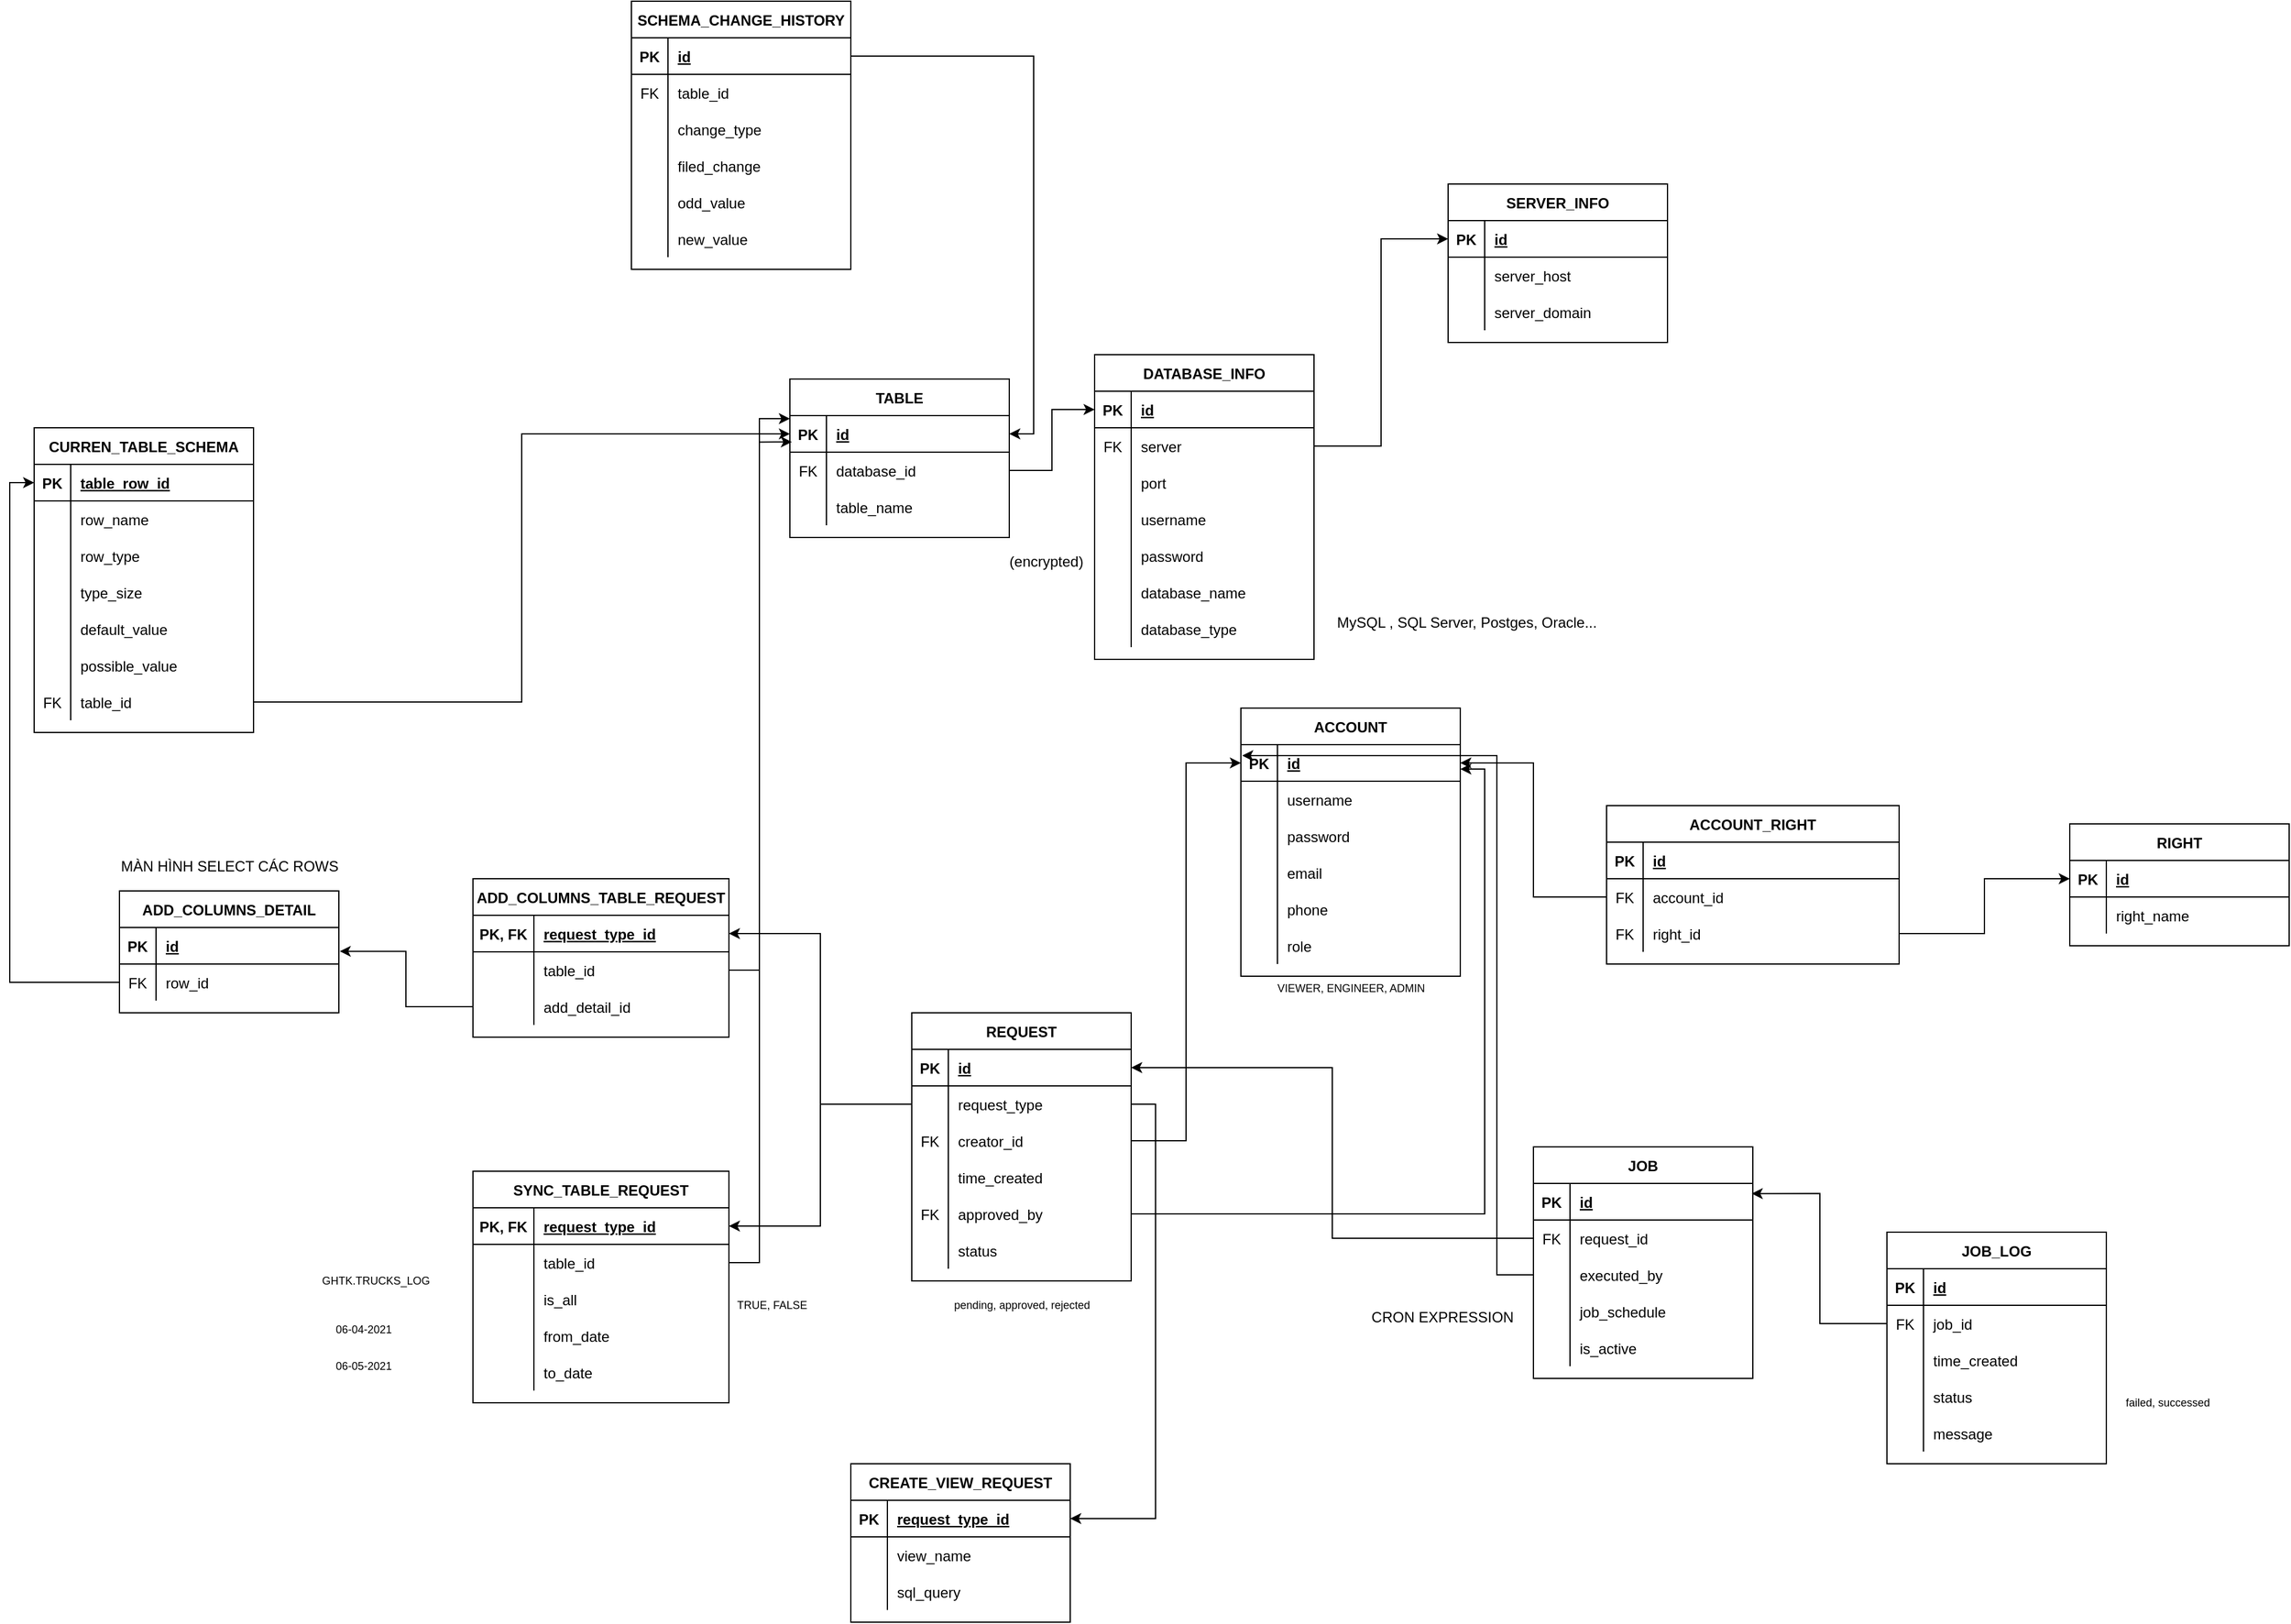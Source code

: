 <mxfile version="14.7.6" type="device"><diagram id="qkywwPe8UacfNPLR5l95" name="Page-1"><mxGraphModel dx="1996" dy="1626" grid="1" gridSize="10" guides="1" tooltips="1" connect="1" arrows="1" fold="1" page="1" pageScale="1" pageWidth="850" pageHeight="1100" math="0" shadow="0"><root><mxCell id="0"/><mxCell id="1" parent="0"/><mxCell id="s53WeVlzt8QbRMIXedWv-1" value="REQUEST" style="shape=table;startSize=30;container=1;collapsible=1;childLayout=tableLayout;fixedRows=1;rowLines=0;fontStyle=1;align=center;resizeLast=1;" parent="1" vertex="1"><mxGeometry x="400" y="140" width="180" height="220" as="geometry"/></mxCell><mxCell id="s53WeVlzt8QbRMIXedWv-2" value="" style="shape=partialRectangle;collapsible=0;dropTarget=0;pointerEvents=0;fillColor=none;top=0;left=0;bottom=1;right=0;points=[[0,0.5],[1,0.5]];portConstraint=eastwest;" parent="s53WeVlzt8QbRMIXedWv-1" vertex="1"><mxGeometry y="30" width="180" height="30" as="geometry"/></mxCell><mxCell id="s53WeVlzt8QbRMIXedWv-3" value="PK" style="shape=partialRectangle;connectable=0;fillColor=none;top=0;left=0;bottom=0;right=0;fontStyle=1;overflow=hidden;" parent="s53WeVlzt8QbRMIXedWv-2" vertex="1"><mxGeometry width="30" height="30" as="geometry"/></mxCell><mxCell id="s53WeVlzt8QbRMIXedWv-4" value="id" style="shape=partialRectangle;connectable=0;fillColor=none;top=0;left=0;bottom=0;right=0;align=left;spacingLeft=6;fontStyle=5;overflow=hidden;" parent="s53WeVlzt8QbRMIXedWv-2" vertex="1"><mxGeometry x="30" width="150" height="30" as="geometry"/></mxCell><mxCell id="s53WeVlzt8QbRMIXedWv-5" value="" style="shape=partialRectangle;collapsible=0;dropTarget=0;pointerEvents=0;fillColor=none;top=0;left=0;bottom=0;right=0;points=[[0,0.5],[1,0.5]];portConstraint=eastwest;" parent="s53WeVlzt8QbRMIXedWv-1" vertex="1"><mxGeometry y="60" width="180" height="30" as="geometry"/></mxCell><mxCell id="s53WeVlzt8QbRMIXedWv-6" value="" style="shape=partialRectangle;connectable=0;fillColor=none;top=0;left=0;bottom=0;right=0;editable=1;overflow=hidden;" parent="s53WeVlzt8QbRMIXedWv-5" vertex="1"><mxGeometry width="30" height="30" as="geometry"/></mxCell><mxCell id="s53WeVlzt8QbRMIXedWv-7" value="request_type" style="shape=partialRectangle;connectable=0;fillColor=none;top=0;left=0;bottom=0;right=0;align=left;spacingLeft=6;overflow=hidden;" parent="s53WeVlzt8QbRMIXedWv-5" vertex="1"><mxGeometry x="30" width="150" height="30" as="geometry"/></mxCell><mxCell id="s53WeVlzt8QbRMIXedWv-8" value="" style="shape=partialRectangle;collapsible=0;dropTarget=0;pointerEvents=0;fillColor=none;top=0;left=0;bottom=0;right=0;points=[[0,0.5],[1,0.5]];portConstraint=eastwest;" parent="s53WeVlzt8QbRMIXedWv-1" vertex="1"><mxGeometry y="90" width="180" height="30" as="geometry"/></mxCell><mxCell id="s53WeVlzt8QbRMIXedWv-9" value="FK" style="shape=partialRectangle;connectable=0;fillColor=none;top=0;left=0;bottom=0;right=0;editable=1;overflow=hidden;" parent="s53WeVlzt8QbRMIXedWv-8" vertex="1"><mxGeometry width="30" height="30" as="geometry"/></mxCell><mxCell id="s53WeVlzt8QbRMIXedWv-10" value="creator_id" style="shape=partialRectangle;connectable=0;fillColor=none;top=0;left=0;bottom=0;right=0;align=left;spacingLeft=6;overflow=hidden;" parent="s53WeVlzt8QbRMIXedWv-8" vertex="1"><mxGeometry x="30" width="150" height="30" as="geometry"/></mxCell><mxCell id="s53WeVlzt8QbRMIXedWv-11" value="" style="shape=partialRectangle;collapsible=0;dropTarget=0;pointerEvents=0;fillColor=none;top=0;left=0;bottom=0;right=0;points=[[0,0.5],[1,0.5]];portConstraint=eastwest;" parent="s53WeVlzt8QbRMIXedWv-1" vertex="1"><mxGeometry y="120" width="180" height="30" as="geometry"/></mxCell><mxCell id="s53WeVlzt8QbRMIXedWv-12" value="" style="shape=partialRectangle;connectable=0;fillColor=none;top=0;left=0;bottom=0;right=0;editable=1;overflow=hidden;" parent="s53WeVlzt8QbRMIXedWv-11" vertex="1"><mxGeometry width="30" height="30" as="geometry"/></mxCell><mxCell id="s53WeVlzt8QbRMIXedWv-13" value="time_created" style="shape=partialRectangle;connectable=0;fillColor=none;top=0;left=0;bottom=0;right=0;align=left;spacingLeft=6;overflow=hidden;" parent="s53WeVlzt8QbRMIXedWv-11" vertex="1"><mxGeometry x="30" width="150" height="30" as="geometry"/></mxCell><mxCell id="s53WeVlzt8QbRMIXedWv-14" value="" style="shape=partialRectangle;collapsible=0;dropTarget=0;pointerEvents=0;fillColor=none;top=0;left=0;bottom=0;right=0;points=[[0,0.5],[1,0.5]];portConstraint=eastwest;" parent="s53WeVlzt8QbRMIXedWv-1" vertex="1"><mxGeometry y="150" width="180" height="30" as="geometry"/></mxCell><mxCell id="s53WeVlzt8QbRMIXedWv-15" value="FK" style="shape=partialRectangle;connectable=0;fillColor=none;top=0;left=0;bottom=0;right=0;editable=1;overflow=hidden;" parent="s53WeVlzt8QbRMIXedWv-14" vertex="1"><mxGeometry width="30" height="30" as="geometry"/></mxCell><mxCell id="s53WeVlzt8QbRMIXedWv-16" value="approved_by" style="shape=partialRectangle;connectable=0;fillColor=none;top=0;left=0;bottom=0;right=0;align=left;spacingLeft=6;overflow=hidden;" parent="s53WeVlzt8QbRMIXedWv-14" vertex="1"><mxGeometry x="30" width="150" height="30" as="geometry"/></mxCell><mxCell id="s53WeVlzt8QbRMIXedWv-289" value="" style="shape=partialRectangle;collapsible=0;dropTarget=0;pointerEvents=0;fillColor=none;top=0;left=0;bottom=0;right=0;points=[[0,0.5],[1,0.5]];portConstraint=eastwest;" parent="s53WeVlzt8QbRMIXedWv-1" vertex="1"><mxGeometry y="180" width="180" height="30" as="geometry"/></mxCell><mxCell id="s53WeVlzt8QbRMIXedWv-290" value="" style="shape=partialRectangle;connectable=0;fillColor=none;top=0;left=0;bottom=0;right=0;editable=1;overflow=hidden;" parent="s53WeVlzt8QbRMIXedWv-289" vertex="1"><mxGeometry width="30" height="30" as="geometry"/></mxCell><mxCell id="s53WeVlzt8QbRMIXedWv-291" value="status" style="shape=partialRectangle;connectable=0;fillColor=none;top=0;left=0;bottom=0;right=0;align=left;spacingLeft=6;overflow=hidden;" parent="s53WeVlzt8QbRMIXedWv-289" vertex="1"><mxGeometry x="30" width="150" height="30" as="geometry"/></mxCell><mxCell id="s53WeVlzt8QbRMIXedWv-17" value="ADD_COLUMNS_TABLE_REQUEST" style="shape=table;startSize=30;container=1;collapsible=1;childLayout=tableLayout;fixedRows=1;rowLines=0;fontStyle=1;align=center;resizeLast=1;" parent="1" vertex="1"><mxGeometry x="40" y="30" width="210" height="130" as="geometry"/></mxCell><mxCell id="s53WeVlzt8QbRMIXedWv-18" value="" style="shape=partialRectangle;collapsible=0;dropTarget=0;pointerEvents=0;fillColor=none;top=0;left=0;bottom=1;right=0;points=[[0,0.5],[1,0.5]];portConstraint=eastwest;" parent="s53WeVlzt8QbRMIXedWv-17" vertex="1"><mxGeometry y="30" width="210" height="30" as="geometry"/></mxCell><mxCell id="s53WeVlzt8QbRMIXedWv-19" value="PK, FK" style="shape=partialRectangle;connectable=0;fillColor=none;top=0;left=0;bottom=0;right=0;fontStyle=1;overflow=hidden;" parent="s53WeVlzt8QbRMIXedWv-18" vertex="1"><mxGeometry width="50.0" height="30" as="geometry"/></mxCell><mxCell id="s53WeVlzt8QbRMIXedWv-20" value="request_type_id" style="shape=partialRectangle;connectable=0;fillColor=none;top=0;left=0;bottom=0;right=0;align=left;spacingLeft=6;fontStyle=5;overflow=hidden;" parent="s53WeVlzt8QbRMIXedWv-18" vertex="1"><mxGeometry x="50.0" width="160.0" height="30" as="geometry"/></mxCell><mxCell id="s53WeVlzt8QbRMIXedWv-21" value="" style="shape=partialRectangle;collapsible=0;dropTarget=0;pointerEvents=0;fillColor=none;top=0;left=0;bottom=0;right=0;points=[[0,0.5],[1,0.5]];portConstraint=eastwest;" parent="s53WeVlzt8QbRMIXedWv-17" vertex="1"><mxGeometry y="60" width="210" height="30" as="geometry"/></mxCell><mxCell id="s53WeVlzt8QbRMIXedWv-22" value="" style="shape=partialRectangle;connectable=0;fillColor=none;top=0;left=0;bottom=0;right=0;editable=1;overflow=hidden;" parent="s53WeVlzt8QbRMIXedWv-21" vertex="1"><mxGeometry width="50.0" height="30" as="geometry"/></mxCell><mxCell id="s53WeVlzt8QbRMIXedWv-23" value="table_id" style="shape=partialRectangle;connectable=0;fillColor=none;top=0;left=0;bottom=0;right=0;align=left;spacingLeft=6;overflow=hidden;" parent="s53WeVlzt8QbRMIXedWv-21" vertex="1"><mxGeometry x="50.0" width="160.0" height="30" as="geometry"/></mxCell><mxCell id="s53WeVlzt8QbRMIXedWv-27" value="" style="shape=partialRectangle;collapsible=0;dropTarget=0;pointerEvents=0;fillColor=none;top=0;left=0;bottom=0;right=0;points=[[0,0.5],[1,0.5]];portConstraint=eastwest;" parent="s53WeVlzt8QbRMIXedWv-17" vertex="1"><mxGeometry y="90" width="210" height="30" as="geometry"/></mxCell><mxCell id="s53WeVlzt8QbRMIXedWv-28" value="" style="shape=partialRectangle;connectable=0;fillColor=none;top=0;left=0;bottom=0;right=0;editable=1;overflow=hidden;" parent="s53WeVlzt8QbRMIXedWv-27" vertex="1"><mxGeometry width="50.0" height="30" as="geometry"/></mxCell><mxCell id="s53WeVlzt8QbRMIXedWv-29" value="add_detail_id" style="shape=partialRectangle;connectable=0;fillColor=none;top=0;left=0;bottom=0;right=0;align=left;spacingLeft=6;overflow=hidden;" parent="s53WeVlzt8QbRMIXedWv-27" vertex="1"><mxGeometry x="50.0" width="160.0" height="30" as="geometry"/></mxCell><mxCell id="s53WeVlzt8QbRMIXedWv-30" value="SYNC_TABLE_REQUEST" style="shape=table;startSize=30;container=1;collapsible=1;childLayout=tableLayout;fixedRows=1;rowLines=0;fontStyle=1;align=center;resizeLast=1;" parent="1" vertex="1"><mxGeometry x="40" y="270" width="210" height="190" as="geometry"/></mxCell><mxCell id="s53WeVlzt8QbRMIXedWv-31" value="" style="shape=partialRectangle;collapsible=0;dropTarget=0;pointerEvents=0;fillColor=none;top=0;left=0;bottom=1;right=0;points=[[0,0.5],[1,0.5]];portConstraint=eastwest;" parent="s53WeVlzt8QbRMIXedWv-30" vertex="1"><mxGeometry y="30" width="210" height="30" as="geometry"/></mxCell><mxCell id="s53WeVlzt8QbRMIXedWv-32" value="PK, FK" style="shape=partialRectangle;connectable=0;fillColor=none;top=0;left=0;bottom=0;right=0;fontStyle=1;overflow=hidden;" parent="s53WeVlzt8QbRMIXedWv-31" vertex="1"><mxGeometry width="50" height="30" as="geometry"/></mxCell><mxCell id="s53WeVlzt8QbRMIXedWv-33" value="request_type_id" style="shape=partialRectangle;connectable=0;fillColor=none;top=0;left=0;bottom=0;right=0;align=left;spacingLeft=6;fontStyle=5;overflow=hidden;" parent="s53WeVlzt8QbRMIXedWv-31" vertex="1"><mxGeometry x="50" width="160" height="30" as="geometry"/></mxCell><mxCell id="s53WeVlzt8QbRMIXedWv-34" value="" style="shape=partialRectangle;collapsible=0;dropTarget=0;pointerEvents=0;fillColor=none;top=0;left=0;bottom=0;right=0;points=[[0,0.5],[1,0.5]];portConstraint=eastwest;" parent="s53WeVlzt8QbRMIXedWv-30" vertex="1"><mxGeometry y="60" width="210" height="30" as="geometry"/></mxCell><mxCell id="s53WeVlzt8QbRMIXedWv-35" value="" style="shape=partialRectangle;connectable=0;fillColor=none;top=0;left=0;bottom=0;right=0;editable=1;overflow=hidden;" parent="s53WeVlzt8QbRMIXedWv-34" vertex="1"><mxGeometry width="50" height="30" as="geometry"/></mxCell><mxCell id="s53WeVlzt8QbRMIXedWv-36" value="table_id" style="shape=partialRectangle;connectable=0;fillColor=none;top=0;left=0;bottom=0;right=0;align=left;spacingLeft=6;overflow=hidden;" parent="s53WeVlzt8QbRMIXedWv-34" vertex="1"><mxGeometry x="50" width="160" height="30" as="geometry"/></mxCell><mxCell id="s53WeVlzt8QbRMIXedWv-40" value="" style="shape=partialRectangle;collapsible=0;dropTarget=0;pointerEvents=0;fillColor=none;top=0;left=0;bottom=0;right=0;points=[[0,0.5],[1,0.5]];portConstraint=eastwest;" parent="s53WeVlzt8QbRMIXedWv-30" vertex="1"><mxGeometry y="90" width="210" height="30" as="geometry"/></mxCell><mxCell id="s53WeVlzt8QbRMIXedWv-41" value="" style="shape=partialRectangle;connectable=0;fillColor=none;top=0;left=0;bottom=0;right=0;editable=1;overflow=hidden;" parent="s53WeVlzt8QbRMIXedWv-40" vertex="1"><mxGeometry width="50" height="30" as="geometry"/></mxCell><mxCell id="s53WeVlzt8QbRMIXedWv-42" value="is_all" style="shape=partialRectangle;connectable=0;fillColor=none;top=0;left=0;bottom=0;right=0;align=left;spacingLeft=6;overflow=hidden;" parent="s53WeVlzt8QbRMIXedWv-40" vertex="1"><mxGeometry x="50" width="160" height="30" as="geometry"/></mxCell><mxCell id="s53WeVlzt8QbRMIXedWv-45" value="" style="shape=partialRectangle;collapsible=0;dropTarget=0;pointerEvents=0;fillColor=none;top=0;left=0;bottom=0;right=0;points=[[0,0.5],[1,0.5]];portConstraint=eastwest;" parent="s53WeVlzt8QbRMIXedWv-30" vertex="1"><mxGeometry y="120" width="210" height="30" as="geometry"/></mxCell><mxCell id="s53WeVlzt8QbRMIXedWv-46" value="" style="shape=partialRectangle;connectable=0;fillColor=none;top=0;left=0;bottom=0;right=0;editable=1;overflow=hidden;" parent="s53WeVlzt8QbRMIXedWv-45" vertex="1"><mxGeometry width="50" height="30" as="geometry"/></mxCell><mxCell id="s53WeVlzt8QbRMIXedWv-47" value="from_date" style="shape=partialRectangle;connectable=0;fillColor=none;top=0;left=0;bottom=0;right=0;align=left;spacingLeft=6;overflow=hidden;" parent="s53WeVlzt8QbRMIXedWv-45" vertex="1"><mxGeometry x="50" width="160" height="30" as="geometry"/></mxCell><mxCell id="s53WeVlzt8QbRMIXedWv-48" value="" style="shape=partialRectangle;collapsible=0;dropTarget=0;pointerEvents=0;fillColor=none;top=0;left=0;bottom=0;right=0;points=[[0,0.5],[1,0.5]];portConstraint=eastwest;" parent="s53WeVlzt8QbRMIXedWv-30" vertex="1"><mxGeometry y="150" width="210" height="30" as="geometry"/></mxCell><mxCell id="s53WeVlzt8QbRMIXedWv-49" value="" style="shape=partialRectangle;connectable=0;fillColor=none;top=0;left=0;bottom=0;right=0;editable=1;overflow=hidden;" parent="s53WeVlzt8QbRMIXedWv-48" vertex="1"><mxGeometry width="50" height="30" as="geometry"/></mxCell><mxCell id="s53WeVlzt8QbRMIXedWv-50" value="to_date" style="shape=partialRectangle;connectable=0;fillColor=none;top=0;left=0;bottom=0;right=0;align=left;spacingLeft=6;overflow=hidden;" parent="s53WeVlzt8QbRMIXedWv-48" vertex="1"><mxGeometry x="50" width="160" height="30" as="geometry"/></mxCell><mxCell id="s53WeVlzt8QbRMIXedWv-43" style="edgeStyle=orthogonalEdgeStyle;rounded=0;orthogonalLoop=1;jettySize=auto;html=1;exitX=0;exitY=0.5;exitDx=0;exitDy=0;" parent="1" source="s53WeVlzt8QbRMIXedWv-5" target="s53WeVlzt8QbRMIXedWv-18" edge="1"><mxGeometry relative="1" as="geometry"/></mxCell><mxCell id="s53WeVlzt8QbRMIXedWv-44" style="edgeStyle=orthogonalEdgeStyle;rounded=0;orthogonalLoop=1;jettySize=auto;html=1;exitX=0;exitY=0.5;exitDx=0;exitDy=0;" parent="1" source="s53WeVlzt8QbRMIXedWv-5" target="s53WeVlzt8QbRMIXedWv-31" edge="1"><mxGeometry relative="1" as="geometry"/></mxCell><mxCell id="s53WeVlzt8QbRMIXedWv-51" value="CREATE_VIEW_REQUEST" style="shape=table;startSize=30;container=1;collapsible=1;childLayout=tableLayout;fixedRows=1;rowLines=0;fontStyle=1;align=center;resizeLast=1;" parent="1" vertex="1"><mxGeometry x="350" y="510" width="180" height="130" as="geometry"/></mxCell><mxCell id="s53WeVlzt8QbRMIXedWv-52" value="" style="shape=partialRectangle;collapsible=0;dropTarget=0;pointerEvents=0;fillColor=none;top=0;left=0;bottom=1;right=0;points=[[0,0.5],[1,0.5]];portConstraint=eastwest;" parent="s53WeVlzt8QbRMIXedWv-51" vertex="1"><mxGeometry y="30" width="180" height="30" as="geometry"/></mxCell><mxCell id="s53WeVlzt8QbRMIXedWv-53" value="PK" style="shape=partialRectangle;connectable=0;fillColor=none;top=0;left=0;bottom=0;right=0;fontStyle=1;overflow=hidden;" parent="s53WeVlzt8QbRMIXedWv-52" vertex="1"><mxGeometry width="30" height="30" as="geometry"/></mxCell><mxCell id="s53WeVlzt8QbRMIXedWv-54" value="request_type_id" style="shape=partialRectangle;connectable=0;fillColor=none;top=0;left=0;bottom=0;right=0;align=left;spacingLeft=6;fontStyle=5;overflow=hidden;" parent="s53WeVlzt8QbRMIXedWv-52" vertex="1"><mxGeometry x="30" width="150" height="30" as="geometry"/></mxCell><mxCell id="s53WeVlzt8QbRMIXedWv-55" value="" style="shape=partialRectangle;collapsible=0;dropTarget=0;pointerEvents=0;fillColor=none;top=0;left=0;bottom=0;right=0;points=[[0,0.5],[1,0.5]];portConstraint=eastwest;" parent="s53WeVlzt8QbRMIXedWv-51" vertex="1"><mxGeometry y="60" width="180" height="30" as="geometry"/></mxCell><mxCell id="s53WeVlzt8QbRMIXedWv-56" value="" style="shape=partialRectangle;connectable=0;fillColor=none;top=0;left=0;bottom=0;right=0;editable=1;overflow=hidden;" parent="s53WeVlzt8QbRMIXedWv-55" vertex="1"><mxGeometry width="30" height="30" as="geometry"/></mxCell><mxCell id="s53WeVlzt8QbRMIXedWv-57" value="view_name" style="shape=partialRectangle;connectable=0;fillColor=none;top=0;left=0;bottom=0;right=0;align=left;spacingLeft=6;overflow=hidden;" parent="s53WeVlzt8QbRMIXedWv-55" vertex="1"><mxGeometry x="30" width="150" height="30" as="geometry"/></mxCell><mxCell id="s53WeVlzt8QbRMIXedWv-58" value="" style="shape=partialRectangle;collapsible=0;dropTarget=0;pointerEvents=0;fillColor=none;top=0;left=0;bottom=0;right=0;points=[[0,0.5],[1,0.5]];portConstraint=eastwest;" parent="s53WeVlzt8QbRMIXedWv-51" vertex="1"><mxGeometry y="90" width="180" height="30" as="geometry"/></mxCell><mxCell id="s53WeVlzt8QbRMIXedWv-59" value="" style="shape=partialRectangle;connectable=0;fillColor=none;top=0;left=0;bottom=0;right=0;editable=1;overflow=hidden;" parent="s53WeVlzt8QbRMIXedWv-58" vertex="1"><mxGeometry width="30" height="30" as="geometry"/></mxCell><mxCell id="s53WeVlzt8QbRMIXedWv-60" value="sql_query" style="shape=partialRectangle;connectable=0;fillColor=none;top=0;left=0;bottom=0;right=0;align=left;spacingLeft=6;overflow=hidden;" parent="s53WeVlzt8QbRMIXedWv-58" vertex="1"><mxGeometry x="30" width="150" height="30" as="geometry"/></mxCell><mxCell id="s53WeVlzt8QbRMIXedWv-64" style="edgeStyle=orthogonalEdgeStyle;rounded=0;orthogonalLoop=1;jettySize=auto;html=1;exitX=1;exitY=0.5;exitDx=0;exitDy=0;" parent="1" source="s53WeVlzt8QbRMIXedWv-5" target="s53WeVlzt8QbRMIXedWv-52" edge="1"><mxGeometry relative="1" as="geometry"/></mxCell><mxCell id="s53WeVlzt8QbRMIXedWv-65" value="ADD_COLUMNS_DETAIL" style="shape=table;startSize=30;container=1;collapsible=1;childLayout=tableLayout;fixedRows=1;rowLines=0;fontStyle=1;align=center;resizeLast=1;" parent="1" vertex="1"><mxGeometry x="-250" y="40" width="180" height="100" as="geometry"/></mxCell><mxCell id="s53WeVlzt8QbRMIXedWv-66" value="" style="shape=partialRectangle;collapsible=0;dropTarget=0;pointerEvents=0;fillColor=none;top=0;left=0;bottom=1;right=0;points=[[0,0.5],[1,0.5]];portConstraint=eastwest;" parent="s53WeVlzt8QbRMIXedWv-65" vertex="1"><mxGeometry y="30" width="180" height="30" as="geometry"/></mxCell><mxCell id="s53WeVlzt8QbRMIXedWv-67" value="PK" style="shape=partialRectangle;connectable=0;fillColor=none;top=0;left=0;bottom=0;right=0;fontStyle=1;overflow=hidden;" parent="s53WeVlzt8QbRMIXedWv-66" vertex="1"><mxGeometry width="30" height="30" as="geometry"/></mxCell><mxCell id="s53WeVlzt8QbRMIXedWv-68" value="id" style="shape=partialRectangle;connectable=0;fillColor=none;top=0;left=0;bottom=0;right=0;align=left;spacingLeft=6;fontStyle=5;overflow=hidden;" parent="s53WeVlzt8QbRMIXedWv-66" vertex="1"><mxGeometry x="30" width="150" height="30" as="geometry"/></mxCell><mxCell id="s53WeVlzt8QbRMIXedWv-69" value="" style="shape=partialRectangle;collapsible=0;dropTarget=0;pointerEvents=0;fillColor=none;top=0;left=0;bottom=0;right=0;points=[[0,0.5],[1,0.5]];portConstraint=eastwest;" parent="s53WeVlzt8QbRMIXedWv-65" vertex="1"><mxGeometry y="60" width="180" height="30" as="geometry"/></mxCell><mxCell id="s53WeVlzt8QbRMIXedWv-70" value="FK" style="shape=partialRectangle;connectable=0;fillColor=none;top=0;left=0;bottom=0;right=0;editable=1;overflow=hidden;" parent="s53WeVlzt8QbRMIXedWv-69" vertex="1"><mxGeometry width="30" height="30" as="geometry"/></mxCell><mxCell id="s53WeVlzt8QbRMIXedWv-71" value="row_id" style="shape=partialRectangle;connectable=0;fillColor=none;top=0;left=0;bottom=0;right=0;align=left;spacingLeft=6;overflow=hidden;" parent="s53WeVlzt8QbRMIXedWv-69" vertex="1"><mxGeometry x="30" width="150" height="30" as="geometry"/></mxCell><mxCell id="s53WeVlzt8QbRMIXedWv-79" style="edgeStyle=orthogonalEdgeStyle;rounded=0;orthogonalLoop=1;jettySize=auto;html=1;entryX=1.004;entryY=0.652;entryDx=0;entryDy=0;entryPerimeter=0;" parent="1" source="s53WeVlzt8QbRMIXedWv-27" target="s53WeVlzt8QbRMIXedWv-66" edge="1"><mxGeometry relative="1" as="geometry"/></mxCell><mxCell id="s53WeVlzt8QbRMIXedWv-80" value="MÀN HÌNH SELECT CÁC ROWS" style="text;html=1;align=center;verticalAlign=middle;resizable=0;points=[];autosize=1;strokeColor=none;" parent="1" vertex="1"><mxGeometry x="-255" y="10" width="190" height="20" as="geometry"/></mxCell><mxCell id="s53WeVlzt8QbRMIXedWv-81" value="CURREN_TABLE_SCHEMA" style="shape=table;startSize=30;container=1;collapsible=1;childLayout=tableLayout;fixedRows=1;rowLines=0;fontStyle=1;align=center;resizeLast=1;" parent="1" vertex="1"><mxGeometry x="-320" y="-340" width="180" height="250" as="geometry"/></mxCell><mxCell id="s53WeVlzt8QbRMIXedWv-82" value="" style="shape=partialRectangle;collapsible=0;dropTarget=0;pointerEvents=0;fillColor=none;top=0;left=0;bottom=1;right=0;points=[[0,0.5],[1,0.5]];portConstraint=eastwest;" parent="s53WeVlzt8QbRMIXedWv-81" vertex="1"><mxGeometry y="30" width="180" height="30" as="geometry"/></mxCell><mxCell id="s53WeVlzt8QbRMIXedWv-83" value="PK" style="shape=partialRectangle;connectable=0;fillColor=none;top=0;left=0;bottom=0;right=0;fontStyle=1;overflow=hidden;" parent="s53WeVlzt8QbRMIXedWv-82" vertex="1"><mxGeometry width="30" height="30" as="geometry"/></mxCell><mxCell id="s53WeVlzt8QbRMIXedWv-84" value="table_row_id" style="shape=partialRectangle;connectable=0;fillColor=none;top=0;left=0;bottom=0;right=0;align=left;spacingLeft=6;fontStyle=5;overflow=hidden;" parent="s53WeVlzt8QbRMIXedWv-82" vertex="1"><mxGeometry x="30" width="150" height="30" as="geometry"/></mxCell><mxCell id="s53WeVlzt8QbRMIXedWv-85" value="" style="shape=partialRectangle;collapsible=0;dropTarget=0;pointerEvents=0;fillColor=none;top=0;left=0;bottom=0;right=0;points=[[0,0.5],[1,0.5]];portConstraint=eastwest;" parent="s53WeVlzt8QbRMIXedWv-81" vertex="1"><mxGeometry y="60" width="180" height="30" as="geometry"/></mxCell><mxCell id="s53WeVlzt8QbRMIXedWv-86" value="" style="shape=partialRectangle;connectable=0;fillColor=none;top=0;left=0;bottom=0;right=0;editable=1;overflow=hidden;" parent="s53WeVlzt8QbRMIXedWv-85" vertex="1"><mxGeometry width="30" height="30" as="geometry"/></mxCell><mxCell id="s53WeVlzt8QbRMIXedWv-87" value="row_name" style="shape=partialRectangle;connectable=0;fillColor=none;top=0;left=0;bottom=0;right=0;align=left;spacingLeft=6;overflow=hidden;" parent="s53WeVlzt8QbRMIXedWv-85" vertex="1"><mxGeometry x="30" width="150" height="30" as="geometry"/></mxCell><mxCell id="s53WeVlzt8QbRMIXedWv-88" value="" style="shape=partialRectangle;collapsible=0;dropTarget=0;pointerEvents=0;fillColor=none;top=0;left=0;bottom=0;right=0;points=[[0,0.5],[1,0.5]];portConstraint=eastwest;" parent="s53WeVlzt8QbRMIXedWv-81" vertex="1"><mxGeometry y="90" width="180" height="30" as="geometry"/></mxCell><mxCell id="s53WeVlzt8QbRMIXedWv-89" value="" style="shape=partialRectangle;connectable=0;fillColor=none;top=0;left=0;bottom=0;right=0;editable=1;overflow=hidden;" parent="s53WeVlzt8QbRMIXedWv-88" vertex="1"><mxGeometry width="30" height="30" as="geometry"/></mxCell><mxCell id="s53WeVlzt8QbRMIXedWv-90" value="row_type" style="shape=partialRectangle;connectable=0;fillColor=none;top=0;left=0;bottom=0;right=0;align=left;spacingLeft=6;overflow=hidden;" parent="s53WeVlzt8QbRMIXedWv-88" vertex="1"><mxGeometry x="30" width="150" height="30" as="geometry"/></mxCell><mxCell id="s53WeVlzt8QbRMIXedWv-91" value="" style="shape=partialRectangle;collapsible=0;dropTarget=0;pointerEvents=0;fillColor=none;top=0;left=0;bottom=0;right=0;points=[[0,0.5],[1,0.5]];portConstraint=eastwest;" parent="s53WeVlzt8QbRMIXedWv-81" vertex="1"><mxGeometry y="120" width="180" height="30" as="geometry"/></mxCell><mxCell id="s53WeVlzt8QbRMIXedWv-92" value="" style="shape=partialRectangle;connectable=0;fillColor=none;top=0;left=0;bottom=0;right=0;editable=1;overflow=hidden;" parent="s53WeVlzt8QbRMIXedWv-91" vertex="1"><mxGeometry width="30" height="30" as="geometry"/></mxCell><mxCell id="s53WeVlzt8QbRMIXedWv-93" value="type_size" style="shape=partialRectangle;connectable=0;fillColor=none;top=0;left=0;bottom=0;right=0;align=left;spacingLeft=6;overflow=hidden;" parent="s53WeVlzt8QbRMIXedWv-91" vertex="1"><mxGeometry x="30" width="150" height="30" as="geometry"/></mxCell><mxCell id="s53WeVlzt8QbRMIXedWv-94" value="" style="shape=partialRectangle;collapsible=0;dropTarget=0;pointerEvents=0;fillColor=none;top=0;left=0;bottom=0;right=0;points=[[0,0.5],[1,0.5]];portConstraint=eastwest;" parent="s53WeVlzt8QbRMIXedWv-81" vertex="1"><mxGeometry y="150" width="180" height="30" as="geometry"/></mxCell><mxCell id="s53WeVlzt8QbRMIXedWv-95" value="" style="shape=partialRectangle;connectable=0;fillColor=none;top=0;left=0;bottom=0;right=0;editable=1;overflow=hidden;" parent="s53WeVlzt8QbRMIXedWv-94" vertex="1"><mxGeometry width="30" height="30" as="geometry"/></mxCell><mxCell id="s53WeVlzt8QbRMIXedWv-96" value="default_value" style="shape=partialRectangle;connectable=0;fillColor=none;top=0;left=0;bottom=0;right=0;align=left;spacingLeft=6;overflow=hidden;" parent="s53WeVlzt8QbRMIXedWv-94" vertex="1"><mxGeometry x="30" width="150" height="30" as="geometry"/></mxCell><mxCell id="s53WeVlzt8QbRMIXedWv-97" value="" style="shape=partialRectangle;collapsible=0;dropTarget=0;pointerEvents=0;fillColor=none;top=0;left=0;bottom=0;right=0;points=[[0,0.5],[1,0.5]];portConstraint=eastwest;" parent="s53WeVlzt8QbRMIXedWv-81" vertex="1"><mxGeometry y="180" width="180" height="30" as="geometry"/></mxCell><mxCell id="s53WeVlzt8QbRMIXedWv-98" value="" style="shape=partialRectangle;connectable=0;fillColor=none;top=0;left=0;bottom=0;right=0;editable=1;overflow=hidden;" parent="s53WeVlzt8QbRMIXedWv-97" vertex="1"><mxGeometry width="30" height="30" as="geometry"/></mxCell><mxCell id="s53WeVlzt8QbRMIXedWv-99" value="possible_value" style="shape=partialRectangle;connectable=0;fillColor=none;top=0;left=0;bottom=0;right=0;align=left;spacingLeft=6;overflow=hidden;" parent="s53WeVlzt8QbRMIXedWv-97" vertex="1"><mxGeometry x="30" width="150" height="30" as="geometry"/></mxCell><mxCell id="s53WeVlzt8QbRMIXedWv-123" value="" style="shape=partialRectangle;collapsible=0;dropTarget=0;pointerEvents=0;fillColor=none;top=0;left=0;bottom=0;right=0;points=[[0,0.5],[1,0.5]];portConstraint=eastwest;" parent="s53WeVlzt8QbRMIXedWv-81" vertex="1"><mxGeometry y="210" width="180" height="30" as="geometry"/></mxCell><mxCell id="s53WeVlzt8QbRMIXedWv-124" value="FK" style="shape=partialRectangle;connectable=0;fillColor=none;top=0;left=0;bottom=0;right=0;editable=1;overflow=hidden;" parent="s53WeVlzt8QbRMIXedWv-123" vertex="1"><mxGeometry width="30" height="30" as="geometry"/></mxCell><mxCell id="s53WeVlzt8QbRMIXedWv-125" value="table_id" style="shape=partialRectangle;connectable=0;fillColor=none;top=0;left=0;bottom=0;right=0;align=left;spacingLeft=6;overflow=hidden;" parent="s53WeVlzt8QbRMIXedWv-123" vertex="1"><mxGeometry x="30" width="150" height="30" as="geometry"/></mxCell><mxCell id="s53WeVlzt8QbRMIXedWv-126" style="edgeStyle=orthogonalEdgeStyle;rounded=0;orthogonalLoop=1;jettySize=auto;html=1;entryX=0;entryY=0.5;entryDx=0;entryDy=0;" parent="1" source="s53WeVlzt8QbRMIXedWv-69" target="s53WeVlzt8QbRMIXedWv-82" edge="1"><mxGeometry relative="1" as="geometry"/></mxCell><mxCell id="s53WeVlzt8QbRMIXedWv-127" value="TABLE" style="shape=table;startSize=30;container=1;collapsible=1;childLayout=tableLayout;fixedRows=1;rowLines=0;fontStyle=1;align=center;resizeLast=1;" parent="1" vertex="1"><mxGeometry x="300" y="-380" width="180" height="130" as="geometry"/></mxCell><mxCell id="s53WeVlzt8QbRMIXedWv-128" value="" style="shape=partialRectangle;collapsible=0;dropTarget=0;pointerEvents=0;fillColor=none;top=0;left=0;bottom=1;right=0;points=[[0,0.5],[1,0.5]];portConstraint=eastwest;" parent="s53WeVlzt8QbRMIXedWv-127" vertex="1"><mxGeometry y="30" width="180" height="30" as="geometry"/></mxCell><mxCell id="s53WeVlzt8QbRMIXedWv-129" value="PK" style="shape=partialRectangle;connectable=0;fillColor=none;top=0;left=0;bottom=0;right=0;fontStyle=1;overflow=hidden;" parent="s53WeVlzt8QbRMIXedWv-128" vertex="1"><mxGeometry width="30" height="30" as="geometry"/></mxCell><mxCell id="s53WeVlzt8QbRMIXedWv-130" value="id" style="shape=partialRectangle;connectable=0;fillColor=none;top=0;left=0;bottom=0;right=0;align=left;spacingLeft=6;fontStyle=5;overflow=hidden;" parent="s53WeVlzt8QbRMIXedWv-128" vertex="1"><mxGeometry x="30" width="150" height="30" as="geometry"/></mxCell><mxCell id="s53WeVlzt8QbRMIXedWv-131" value="" style="shape=partialRectangle;collapsible=0;dropTarget=0;pointerEvents=0;fillColor=none;top=0;left=0;bottom=0;right=0;points=[[0,0.5],[1,0.5]];portConstraint=eastwest;" parent="s53WeVlzt8QbRMIXedWv-127" vertex="1"><mxGeometry y="60" width="180" height="30" as="geometry"/></mxCell><mxCell id="s53WeVlzt8QbRMIXedWv-132" value="FK" style="shape=partialRectangle;connectable=0;fillColor=none;top=0;left=0;bottom=0;right=0;editable=1;overflow=hidden;" parent="s53WeVlzt8QbRMIXedWv-131" vertex="1"><mxGeometry width="30" height="30" as="geometry"/></mxCell><mxCell id="s53WeVlzt8QbRMIXedWv-133" value="database_id" style="shape=partialRectangle;connectable=0;fillColor=none;top=0;left=0;bottom=0;right=0;align=left;spacingLeft=6;overflow=hidden;" parent="s53WeVlzt8QbRMIXedWv-131" vertex="1"><mxGeometry x="30" width="150" height="30" as="geometry"/></mxCell><mxCell id="s53WeVlzt8QbRMIXedWv-140" value="" style="shape=partialRectangle;collapsible=0;dropTarget=0;pointerEvents=0;fillColor=none;top=0;left=0;bottom=0;right=0;points=[[0,0.5],[1,0.5]];portConstraint=eastwest;" parent="s53WeVlzt8QbRMIXedWv-127" vertex="1"><mxGeometry y="90" width="180" height="30" as="geometry"/></mxCell><mxCell id="s53WeVlzt8QbRMIXedWv-141" value="" style="shape=partialRectangle;connectable=0;fillColor=none;top=0;left=0;bottom=0;right=0;editable=1;overflow=hidden;" parent="s53WeVlzt8QbRMIXedWv-140" vertex="1"><mxGeometry width="30" height="30" as="geometry"/></mxCell><mxCell id="s53WeVlzt8QbRMIXedWv-142" value="table_name" style="shape=partialRectangle;connectable=0;fillColor=none;top=0;left=0;bottom=0;right=0;align=left;spacingLeft=6;overflow=hidden;" parent="s53WeVlzt8QbRMIXedWv-140" vertex="1"><mxGeometry x="30" width="150" height="30" as="geometry"/></mxCell><mxCell id="s53WeVlzt8QbRMIXedWv-143" style="edgeStyle=orthogonalEdgeStyle;rounded=0;orthogonalLoop=1;jettySize=auto;html=1;entryX=0;entryY=0.5;entryDx=0;entryDy=0;" parent="1" source="s53WeVlzt8QbRMIXedWv-123" target="s53WeVlzt8QbRMIXedWv-128" edge="1"><mxGeometry relative="1" as="geometry"/></mxCell><mxCell id="s53WeVlzt8QbRMIXedWv-144" style="edgeStyle=orthogonalEdgeStyle;rounded=0;orthogonalLoop=1;jettySize=auto;html=1;entryX=0.009;entryY=0.722;entryDx=0;entryDy=0;entryPerimeter=0;" parent="1" source="s53WeVlzt8QbRMIXedWv-21" target="s53WeVlzt8QbRMIXedWv-128" edge="1"><mxGeometry relative="1" as="geometry"/></mxCell><mxCell id="s53WeVlzt8QbRMIXedWv-145" value="DATABASE_INFO" style="shape=table;startSize=30;container=1;collapsible=1;childLayout=tableLayout;fixedRows=1;rowLines=0;fontStyle=1;align=center;resizeLast=1;" parent="1" vertex="1"><mxGeometry x="550" y="-400" width="180" height="250" as="geometry"/></mxCell><mxCell id="s53WeVlzt8QbRMIXedWv-146" value="" style="shape=partialRectangle;collapsible=0;dropTarget=0;pointerEvents=0;fillColor=none;top=0;left=0;bottom=1;right=0;points=[[0,0.5],[1,0.5]];portConstraint=eastwest;" parent="s53WeVlzt8QbRMIXedWv-145" vertex="1"><mxGeometry y="30" width="180" height="30" as="geometry"/></mxCell><mxCell id="s53WeVlzt8QbRMIXedWv-147" value="PK" style="shape=partialRectangle;connectable=0;fillColor=none;top=0;left=0;bottom=0;right=0;fontStyle=1;overflow=hidden;" parent="s53WeVlzt8QbRMIXedWv-146" vertex="1"><mxGeometry width="30" height="30" as="geometry"/></mxCell><mxCell id="s53WeVlzt8QbRMIXedWv-148" value="id" style="shape=partialRectangle;connectable=0;fillColor=none;top=0;left=0;bottom=0;right=0;align=left;spacingLeft=6;fontStyle=5;overflow=hidden;" parent="s53WeVlzt8QbRMIXedWv-146" vertex="1"><mxGeometry x="30" width="150" height="30" as="geometry"/></mxCell><mxCell id="s53WeVlzt8QbRMIXedWv-149" value="" style="shape=partialRectangle;collapsible=0;dropTarget=0;pointerEvents=0;fillColor=none;top=0;left=0;bottom=0;right=0;points=[[0,0.5],[1,0.5]];portConstraint=eastwest;" parent="s53WeVlzt8QbRMIXedWv-145" vertex="1"><mxGeometry y="60" width="180" height="30" as="geometry"/></mxCell><mxCell id="s53WeVlzt8QbRMIXedWv-150" value="FK" style="shape=partialRectangle;connectable=0;fillColor=none;top=0;left=0;bottom=0;right=0;editable=1;overflow=hidden;" parent="s53WeVlzt8QbRMIXedWv-149" vertex="1"><mxGeometry width="30" height="30" as="geometry"/></mxCell><mxCell id="s53WeVlzt8QbRMIXedWv-151" value="server" style="shape=partialRectangle;connectable=0;fillColor=none;top=0;left=0;bottom=0;right=0;align=left;spacingLeft=6;overflow=hidden;" parent="s53WeVlzt8QbRMIXedWv-149" vertex="1"><mxGeometry x="30" width="150" height="30" as="geometry"/></mxCell><mxCell id="s53WeVlzt8QbRMIXedWv-152" value="" style="shape=partialRectangle;collapsible=0;dropTarget=0;pointerEvents=0;fillColor=none;top=0;left=0;bottom=0;right=0;points=[[0,0.5],[1,0.5]];portConstraint=eastwest;" parent="s53WeVlzt8QbRMIXedWv-145" vertex="1"><mxGeometry y="90" width="180" height="30" as="geometry"/></mxCell><mxCell id="s53WeVlzt8QbRMIXedWv-153" value="" style="shape=partialRectangle;connectable=0;fillColor=none;top=0;left=0;bottom=0;right=0;editable=1;overflow=hidden;" parent="s53WeVlzt8QbRMIXedWv-152" vertex="1"><mxGeometry width="30" height="30" as="geometry"/></mxCell><mxCell id="s53WeVlzt8QbRMIXedWv-154" value="port" style="shape=partialRectangle;connectable=0;fillColor=none;top=0;left=0;bottom=0;right=0;align=left;spacingLeft=6;overflow=hidden;" parent="s53WeVlzt8QbRMIXedWv-152" vertex="1"><mxGeometry x="30" width="150" height="30" as="geometry"/></mxCell><mxCell id="s53WeVlzt8QbRMIXedWv-155" value="" style="shape=partialRectangle;collapsible=0;dropTarget=0;pointerEvents=0;fillColor=none;top=0;left=0;bottom=0;right=0;points=[[0,0.5],[1,0.5]];portConstraint=eastwest;" parent="s53WeVlzt8QbRMIXedWv-145" vertex="1"><mxGeometry y="120" width="180" height="30" as="geometry"/></mxCell><mxCell id="s53WeVlzt8QbRMIXedWv-156" value="" style="shape=partialRectangle;connectable=0;fillColor=none;top=0;left=0;bottom=0;right=0;editable=1;overflow=hidden;" parent="s53WeVlzt8QbRMIXedWv-155" vertex="1"><mxGeometry width="30" height="30" as="geometry"/></mxCell><mxCell id="s53WeVlzt8QbRMIXedWv-157" value="username" style="shape=partialRectangle;connectable=0;fillColor=none;top=0;left=0;bottom=0;right=0;align=left;spacingLeft=6;overflow=hidden;" parent="s53WeVlzt8QbRMIXedWv-155" vertex="1"><mxGeometry x="30" width="150" height="30" as="geometry"/></mxCell><mxCell id="s53WeVlzt8QbRMIXedWv-159" value="" style="shape=partialRectangle;collapsible=0;dropTarget=0;pointerEvents=0;fillColor=none;top=0;left=0;bottom=0;right=0;points=[[0,0.5],[1,0.5]];portConstraint=eastwest;" parent="s53WeVlzt8QbRMIXedWv-145" vertex="1"><mxGeometry y="150" width="180" height="30" as="geometry"/></mxCell><mxCell id="s53WeVlzt8QbRMIXedWv-160" value="" style="shape=partialRectangle;connectable=0;fillColor=none;top=0;left=0;bottom=0;right=0;editable=1;overflow=hidden;" parent="s53WeVlzt8QbRMIXedWv-159" vertex="1"><mxGeometry width="30" height="30" as="geometry"/></mxCell><mxCell id="s53WeVlzt8QbRMIXedWv-161" value="password" style="shape=partialRectangle;connectable=0;fillColor=none;top=0;left=0;bottom=0;right=0;align=left;spacingLeft=6;overflow=hidden;" parent="s53WeVlzt8QbRMIXedWv-159" vertex="1"><mxGeometry x="30" width="150" height="30" as="geometry"/></mxCell><mxCell id="s53WeVlzt8QbRMIXedWv-162" value="" style="shape=partialRectangle;collapsible=0;dropTarget=0;pointerEvents=0;fillColor=none;top=0;left=0;bottom=0;right=0;points=[[0,0.5],[1,0.5]];portConstraint=eastwest;" parent="s53WeVlzt8QbRMIXedWv-145" vertex="1"><mxGeometry y="180" width="180" height="30" as="geometry"/></mxCell><mxCell id="s53WeVlzt8QbRMIXedWv-163" value="" style="shape=partialRectangle;connectable=0;fillColor=none;top=0;left=0;bottom=0;right=0;editable=1;overflow=hidden;" parent="s53WeVlzt8QbRMIXedWv-162" vertex="1"><mxGeometry width="30" height="30" as="geometry"/></mxCell><mxCell id="s53WeVlzt8QbRMIXedWv-164" value="database_name" style="shape=partialRectangle;connectable=0;fillColor=none;top=0;left=0;bottom=0;right=0;align=left;spacingLeft=6;overflow=hidden;" parent="s53WeVlzt8QbRMIXedWv-162" vertex="1"><mxGeometry x="30" width="150" height="30" as="geometry"/></mxCell><mxCell id="s53WeVlzt8QbRMIXedWv-282" value="" style="shape=partialRectangle;collapsible=0;dropTarget=0;pointerEvents=0;fillColor=none;top=0;left=0;bottom=0;right=0;points=[[0,0.5],[1,0.5]];portConstraint=eastwest;" parent="s53WeVlzt8QbRMIXedWv-145" vertex="1"><mxGeometry y="210" width="180" height="30" as="geometry"/></mxCell><mxCell id="s53WeVlzt8QbRMIXedWv-283" value="" style="shape=partialRectangle;connectable=0;fillColor=none;top=0;left=0;bottom=0;right=0;editable=1;overflow=hidden;" parent="s53WeVlzt8QbRMIXedWv-282" vertex="1"><mxGeometry width="30" height="30" as="geometry"/></mxCell><mxCell id="s53WeVlzt8QbRMIXedWv-284" value="database_type" style="shape=partialRectangle;connectable=0;fillColor=none;top=0;left=0;bottom=0;right=0;align=left;spacingLeft=6;overflow=hidden;" parent="s53WeVlzt8QbRMIXedWv-282" vertex="1"><mxGeometry x="30" width="150" height="30" as="geometry"/></mxCell><mxCell id="s53WeVlzt8QbRMIXedWv-158" style="edgeStyle=orthogonalEdgeStyle;rounded=0;orthogonalLoop=1;jettySize=auto;html=1;" parent="1" source="s53WeVlzt8QbRMIXedWv-131" target="s53WeVlzt8QbRMIXedWv-146" edge="1"><mxGeometry relative="1" as="geometry"/></mxCell><mxCell id="s53WeVlzt8QbRMIXedWv-165" style="edgeStyle=orthogonalEdgeStyle;rounded=0;orthogonalLoop=1;jettySize=auto;html=1;entryX=0;entryY=0.25;entryDx=0;entryDy=0;" parent="1" source="s53WeVlzt8QbRMIXedWv-34" target="s53WeVlzt8QbRMIXedWv-127" edge="1"><mxGeometry relative="1" as="geometry"/></mxCell><mxCell id="s53WeVlzt8QbRMIXedWv-166" value="SERVER_INFO" style="shape=table;startSize=30;container=1;collapsible=1;childLayout=tableLayout;fixedRows=1;rowLines=0;fontStyle=1;align=center;resizeLast=1;" parent="1" vertex="1"><mxGeometry x="840" y="-540" width="180" height="130" as="geometry"/></mxCell><mxCell id="s53WeVlzt8QbRMIXedWv-167" value="" style="shape=partialRectangle;collapsible=0;dropTarget=0;pointerEvents=0;fillColor=none;top=0;left=0;bottom=1;right=0;points=[[0,0.5],[1,0.5]];portConstraint=eastwest;" parent="s53WeVlzt8QbRMIXedWv-166" vertex="1"><mxGeometry y="30" width="180" height="30" as="geometry"/></mxCell><mxCell id="s53WeVlzt8QbRMIXedWv-168" value="PK" style="shape=partialRectangle;connectable=0;fillColor=none;top=0;left=0;bottom=0;right=0;fontStyle=1;overflow=hidden;" parent="s53WeVlzt8QbRMIXedWv-167" vertex="1"><mxGeometry width="30" height="30" as="geometry"/></mxCell><mxCell id="s53WeVlzt8QbRMIXedWv-169" value="id" style="shape=partialRectangle;connectable=0;fillColor=none;top=0;left=0;bottom=0;right=0;align=left;spacingLeft=6;fontStyle=5;overflow=hidden;" parent="s53WeVlzt8QbRMIXedWv-167" vertex="1"><mxGeometry x="30" width="150" height="30" as="geometry"/></mxCell><mxCell id="s53WeVlzt8QbRMIXedWv-170" value="" style="shape=partialRectangle;collapsible=0;dropTarget=0;pointerEvents=0;fillColor=none;top=0;left=0;bottom=0;right=0;points=[[0,0.5],[1,0.5]];portConstraint=eastwest;" parent="s53WeVlzt8QbRMIXedWv-166" vertex="1"><mxGeometry y="60" width="180" height="30" as="geometry"/></mxCell><mxCell id="s53WeVlzt8QbRMIXedWv-171" value="" style="shape=partialRectangle;connectable=0;fillColor=none;top=0;left=0;bottom=0;right=0;editable=1;overflow=hidden;" parent="s53WeVlzt8QbRMIXedWv-170" vertex="1"><mxGeometry width="30" height="30" as="geometry"/></mxCell><mxCell id="s53WeVlzt8QbRMIXedWv-172" value="server_host" style="shape=partialRectangle;connectable=0;fillColor=none;top=0;left=0;bottom=0;right=0;align=left;spacingLeft=6;overflow=hidden;" parent="s53WeVlzt8QbRMIXedWv-170" vertex="1"><mxGeometry x="30" width="150" height="30" as="geometry"/></mxCell><mxCell id="s53WeVlzt8QbRMIXedWv-173" value="" style="shape=partialRectangle;collapsible=0;dropTarget=0;pointerEvents=0;fillColor=none;top=0;left=0;bottom=0;right=0;points=[[0,0.5],[1,0.5]];portConstraint=eastwest;" parent="s53WeVlzt8QbRMIXedWv-166" vertex="1"><mxGeometry y="90" width="180" height="30" as="geometry"/></mxCell><mxCell id="s53WeVlzt8QbRMIXedWv-174" value="" style="shape=partialRectangle;connectable=0;fillColor=none;top=0;left=0;bottom=0;right=0;editable=1;overflow=hidden;" parent="s53WeVlzt8QbRMIXedWv-173" vertex="1"><mxGeometry width="30" height="30" as="geometry"/></mxCell><mxCell id="s53WeVlzt8QbRMIXedWv-175" value="server_domain" style="shape=partialRectangle;connectable=0;fillColor=none;top=0;left=0;bottom=0;right=0;align=left;spacingLeft=6;overflow=hidden;" parent="s53WeVlzt8QbRMIXedWv-173" vertex="1"><mxGeometry x="30" width="150" height="30" as="geometry"/></mxCell><mxCell id="s53WeVlzt8QbRMIXedWv-179" style="edgeStyle=orthogonalEdgeStyle;rounded=0;orthogonalLoop=1;jettySize=auto;html=1;" parent="1" source="s53WeVlzt8QbRMIXedWv-149" target="s53WeVlzt8QbRMIXedWv-167" edge="1"><mxGeometry relative="1" as="geometry"/></mxCell><mxCell id="s53WeVlzt8QbRMIXedWv-180" value="&lt;span style=&quot;text-align: left&quot;&gt;(encrypted)&lt;/span&gt;" style="text;html=1;align=center;verticalAlign=middle;resizable=0;points=[];autosize=1;strokeColor=none;" parent="1" vertex="1"><mxGeometry x="470" y="-240" width="80" height="20" as="geometry"/></mxCell><mxCell id="s53WeVlzt8QbRMIXedWv-181" value="ACCOUNT" style="shape=table;startSize=30;container=1;collapsible=1;childLayout=tableLayout;fixedRows=1;rowLines=0;fontStyle=1;align=center;resizeLast=1;" parent="1" vertex="1"><mxGeometry x="670" y="-110" width="180" height="220" as="geometry"/></mxCell><mxCell id="s53WeVlzt8QbRMIXedWv-182" value="" style="shape=partialRectangle;collapsible=0;dropTarget=0;pointerEvents=0;fillColor=none;top=0;left=0;bottom=1;right=0;points=[[0,0.5],[1,0.5]];portConstraint=eastwest;" parent="s53WeVlzt8QbRMIXedWv-181" vertex="1"><mxGeometry y="30" width="180" height="30" as="geometry"/></mxCell><mxCell id="s53WeVlzt8QbRMIXedWv-183" value="PK" style="shape=partialRectangle;connectable=0;fillColor=none;top=0;left=0;bottom=0;right=0;fontStyle=1;overflow=hidden;" parent="s53WeVlzt8QbRMIXedWv-182" vertex="1"><mxGeometry width="30" height="30" as="geometry"/></mxCell><mxCell id="s53WeVlzt8QbRMIXedWv-184" value="id" style="shape=partialRectangle;connectable=0;fillColor=none;top=0;left=0;bottom=0;right=0;align=left;spacingLeft=6;fontStyle=5;overflow=hidden;" parent="s53WeVlzt8QbRMIXedWv-182" vertex="1"><mxGeometry x="30" width="150" height="30" as="geometry"/></mxCell><mxCell id="s53WeVlzt8QbRMIXedWv-185" value="" style="shape=partialRectangle;collapsible=0;dropTarget=0;pointerEvents=0;fillColor=none;top=0;left=0;bottom=0;right=0;points=[[0,0.5],[1,0.5]];portConstraint=eastwest;" parent="s53WeVlzt8QbRMIXedWv-181" vertex="1"><mxGeometry y="60" width="180" height="30" as="geometry"/></mxCell><mxCell id="s53WeVlzt8QbRMIXedWv-186" value="" style="shape=partialRectangle;connectable=0;fillColor=none;top=0;left=0;bottom=0;right=0;editable=1;overflow=hidden;" parent="s53WeVlzt8QbRMIXedWv-185" vertex="1"><mxGeometry width="30" height="30" as="geometry"/></mxCell><mxCell id="s53WeVlzt8QbRMIXedWv-187" value="username" style="shape=partialRectangle;connectable=0;fillColor=none;top=0;left=0;bottom=0;right=0;align=left;spacingLeft=6;overflow=hidden;" parent="s53WeVlzt8QbRMIXedWv-185" vertex="1"><mxGeometry x="30" width="150" height="30" as="geometry"/></mxCell><mxCell id="s53WeVlzt8QbRMIXedWv-188" value="" style="shape=partialRectangle;collapsible=0;dropTarget=0;pointerEvents=0;fillColor=none;top=0;left=0;bottom=0;right=0;points=[[0,0.5],[1,0.5]];portConstraint=eastwest;" parent="s53WeVlzt8QbRMIXedWv-181" vertex="1"><mxGeometry y="90" width="180" height="30" as="geometry"/></mxCell><mxCell id="s53WeVlzt8QbRMIXedWv-189" value="" style="shape=partialRectangle;connectable=0;fillColor=none;top=0;left=0;bottom=0;right=0;editable=1;overflow=hidden;" parent="s53WeVlzt8QbRMIXedWv-188" vertex="1"><mxGeometry width="30" height="30" as="geometry"/></mxCell><mxCell id="s53WeVlzt8QbRMIXedWv-190" value="password" style="shape=partialRectangle;connectable=0;fillColor=none;top=0;left=0;bottom=0;right=0;align=left;spacingLeft=6;overflow=hidden;" parent="s53WeVlzt8QbRMIXedWv-188" vertex="1"><mxGeometry x="30" width="150" height="30" as="geometry"/></mxCell><mxCell id="s53WeVlzt8QbRMIXedWv-191" value="" style="shape=partialRectangle;collapsible=0;dropTarget=0;pointerEvents=0;fillColor=none;top=0;left=0;bottom=0;right=0;points=[[0,0.5],[1,0.5]];portConstraint=eastwest;" parent="s53WeVlzt8QbRMIXedWv-181" vertex="1"><mxGeometry y="120" width="180" height="30" as="geometry"/></mxCell><mxCell id="s53WeVlzt8QbRMIXedWv-192" value="" style="shape=partialRectangle;connectable=0;fillColor=none;top=0;left=0;bottom=0;right=0;editable=1;overflow=hidden;" parent="s53WeVlzt8QbRMIXedWv-191" vertex="1"><mxGeometry width="30" height="30" as="geometry"/></mxCell><mxCell id="s53WeVlzt8QbRMIXedWv-193" value="email" style="shape=partialRectangle;connectable=0;fillColor=none;top=0;left=0;bottom=0;right=0;align=left;spacingLeft=6;overflow=hidden;" parent="s53WeVlzt8QbRMIXedWv-191" vertex="1"><mxGeometry x="30" width="150" height="30" as="geometry"/></mxCell><mxCell id="s53WeVlzt8QbRMIXedWv-194" value="" style="shape=partialRectangle;collapsible=0;dropTarget=0;pointerEvents=0;fillColor=none;top=0;left=0;bottom=0;right=0;points=[[0,0.5],[1,0.5]];portConstraint=eastwest;" parent="s53WeVlzt8QbRMIXedWv-181" vertex="1"><mxGeometry y="150" width="180" height="30" as="geometry"/></mxCell><mxCell id="s53WeVlzt8QbRMIXedWv-195" value="" style="shape=partialRectangle;connectable=0;fillColor=none;top=0;left=0;bottom=0;right=0;editable=1;overflow=hidden;" parent="s53WeVlzt8QbRMIXedWv-194" vertex="1"><mxGeometry width="30" height="30" as="geometry"/></mxCell><mxCell id="s53WeVlzt8QbRMIXedWv-196" value="phone" style="shape=partialRectangle;connectable=0;fillColor=none;top=0;left=0;bottom=0;right=0;align=left;spacingLeft=6;overflow=hidden;" parent="s53WeVlzt8QbRMIXedWv-194" vertex="1"><mxGeometry x="30" width="150" height="30" as="geometry"/></mxCell><mxCell id="s53WeVlzt8QbRMIXedWv-199" value="" style="shape=partialRectangle;collapsible=0;dropTarget=0;pointerEvents=0;fillColor=none;top=0;left=0;bottom=0;right=0;points=[[0,0.5],[1,0.5]];portConstraint=eastwest;" parent="s53WeVlzt8QbRMIXedWv-181" vertex="1"><mxGeometry y="180" width="180" height="30" as="geometry"/></mxCell><mxCell id="s53WeVlzt8QbRMIXedWv-200" value="" style="shape=partialRectangle;connectable=0;fillColor=none;top=0;left=0;bottom=0;right=0;editable=1;overflow=hidden;" parent="s53WeVlzt8QbRMIXedWv-199" vertex="1"><mxGeometry width="30" height="30" as="geometry"/></mxCell><mxCell id="s53WeVlzt8QbRMIXedWv-201" value="role" style="shape=partialRectangle;connectable=0;fillColor=none;top=0;left=0;bottom=0;right=0;align=left;spacingLeft=6;overflow=hidden;" parent="s53WeVlzt8QbRMIXedWv-199" vertex="1"><mxGeometry x="30" width="150" height="30" as="geometry"/></mxCell><mxCell id="s53WeVlzt8QbRMIXedWv-197" style="edgeStyle=orthogonalEdgeStyle;rounded=0;orthogonalLoop=1;jettySize=auto;html=1;" parent="1" source="s53WeVlzt8QbRMIXedWv-8" target="s53WeVlzt8QbRMIXedWv-182" edge="1"><mxGeometry relative="1" as="geometry"/></mxCell><mxCell id="s53WeVlzt8QbRMIXedWv-198" style="edgeStyle=orthogonalEdgeStyle;rounded=0;orthogonalLoop=1;jettySize=auto;html=1;entryX=1;entryY=0.667;entryDx=0;entryDy=0;entryPerimeter=0;" parent="1" source="s53WeVlzt8QbRMIXedWv-14" target="s53WeVlzt8QbRMIXedWv-182" edge="1"><mxGeometry relative="1" as="geometry"/></mxCell><mxCell id="s53WeVlzt8QbRMIXedWv-202" value="RIGHT" style="shape=table;startSize=30;container=1;collapsible=1;childLayout=tableLayout;fixedRows=1;rowLines=0;fontStyle=1;align=center;resizeLast=1;" parent="1" vertex="1"><mxGeometry x="1350" y="-15" width="180" height="100" as="geometry"/></mxCell><mxCell id="s53WeVlzt8QbRMIXedWv-203" value="" style="shape=partialRectangle;collapsible=0;dropTarget=0;pointerEvents=0;fillColor=none;top=0;left=0;bottom=1;right=0;points=[[0,0.5],[1,0.5]];portConstraint=eastwest;" parent="s53WeVlzt8QbRMIXedWv-202" vertex="1"><mxGeometry y="30" width="180" height="30" as="geometry"/></mxCell><mxCell id="s53WeVlzt8QbRMIXedWv-204" value="PK" style="shape=partialRectangle;connectable=0;fillColor=none;top=0;left=0;bottom=0;right=0;fontStyle=1;overflow=hidden;" parent="s53WeVlzt8QbRMIXedWv-203" vertex="1"><mxGeometry width="30" height="30" as="geometry"/></mxCell><mxCell id="s53WeVlzt8QbRMIXedWv-205" value="id" style="shape=partialRectangle;connectable=0;fillColor=none;top=0;left=0;bottom=0;right=0;align=left;spacingLeft=6;fontStyle=5;overflow=hidden;" parent="s53WeVlzt8QbRMIXedWv-203" vertex="1"><mxGeometry x="30" width="150" height="30" as="geometry"/></mxCell><mxCell id="s53WeVlzt8QbRMIXedWv-206" value="" style="shape=partialRectangle;collapsible=0;dropTarget=0;pointerEvents=0;fillColor=none;top=0;left=0;bottom=0;right=0;points=[[0,0.5],[1,0.5]];portConstraint=eastwest;" parent="s53WeVlzt8QbRMIXedWv-202" vertex="1"><mxGeometry y="60" width="180" height="30" as="geometry"/></mxCell><mxCell id="s53WeVlzt8QbRMIXedWv-207" value="" style="shape=partialRectangle;connectable=0;fillColor=none;top=0;left=0;bottom=0;right=0;editable=1;overflow=hidden;" parent="s53WeVlzt8QbRMIXedWv-206" vertex="1"><mxGeometry width="30" height="30" as="geometry"/></mxCell><mxCell id="s53WeVlzt8QbRMIXedWv-208" value="right_name" style="shape=partialRectangle;connectable=0;fillColor=none;top=0;left=0;bottom=0;right=0;align=left;spacingLeft=6;overflow=hidden;" parent="s53WeVlzt8QbRMIXedWv-206" vertex="1"><mxGeometry x="30" width="150" height="30" as="geometry"/></mxCell><mxCell id="s53WeVlzt8QbRMIXedWv-215" value="ACCOUNT_RIGHT" style="shape=table;startSize=30;container=1;collapsible=1;childLayout=tableLayout;fixedRows=1;rowLines=0;fontStyle=1;align=center;resizeLast=1;" parent="1" vertex="1"><mxGeometry x="970" y="-30" width="240" height="130" as="geometry"/></mxCell><mxCell id="s53WeVlzt8QbRMIXedWv-216" value="" style="shape=partialRectangle;collapsible=0;dropTarget=0;pointerEvents=0;fillColor=none;top=0;left=0;bottom=1;right=0;points=[[0,0.5],[1,0.5]];portConstraint=eastwest;" parent="s53WeVlzt8QbRMIXedWv-215" vertex="1"><mxGeometry y="30" width="240" height="30" as="geometry"/></mxCell><mxCell id="s53WeVlzt8QbRMIXedWv-217" value="PK" style="shape=partialRectangle;connectable=0;fillColor=none;top=0;left=0;bottom=0;right=0;fontStyle=1;overflow=hidden;" parent="s53WeVlzt8QbRMIXedWv-216" vertex="1"><mxGeometry width="30" height="30" as="geometry"/></mxCell><mxCell id="s53WeVlzt8QbRMIXedWv-218" value="id" style="shape=partialRectangle;connectable=0;fillColor=none;top=0;left=0;bottom=0;right=0;align=left;spacingLeft=6;fontStyle=5;overflow=hidden;" parent="s53WeVlzt8QbRMIXedWv-216" vertex="1"><mxGeometry x="30" width="210" height="30" as="geometry"/></mxCell><mxCell id="s53WeVlzt8QbRMIXedWv-219" value="" style="shape=partialRectangle;collapsible=0;dropTarget=0;pointerEvents=0;fillColor=none;top=0;left=0;bottom=0;right=0;points=[[0,0.5],[1,0.5]];portConstraint=eastwest;" parent="s53WeVlzt8QbRMIXedWv-215" vertex="1"><mxGeometry y="60" width="240" height="30" as="geometry"/></mxCell><mxCell id="s53WeVlzt8QbRMIXedWv-220" value="FK" style="shape=partialRectangle;connectable=0;fillColor=none;top=0;left=0;bottom=0;right=0;editable=1;overflow=hidden;" parent="s53WeVlzt8QbRMIXedWv-219" vertex="1"><mxGeometry width="30" height="30" as="geometry"/></mxCell><mxCell id="s53WeVlzt8QbRMIXedWv-221" value="account_id" style="shape=partialRectangle;connectable=0;fillColor=none;top=0;left=0;bottom=0;right=0;align=left;spacingLeft=6;overflow=hidden;" parent="s53WeVlzt8QbRMIXedWv-219" vertex="1"><mxGeometry x="30" width="210" height="30" as="geometry"/></mxCell><mxCell id="s53WeVlzt8QbRMIXedWv-222" value="" style="shape=partialRectangle;collapsible=0;dropTarget=0;pointerEvents=0;fillColor=none;top=0;left=0;bottom=0;right=0;points=[[0,0.5],[1,0.5]];portConstraint=eastwest;" parent="s53WeVlzt8QbRMIXedWv-215" vertex="1"><mxGeometry y="90" width="240" height="30" as="geometry"/></mxCell><mxCell id="s53WeVlzt8QbRMIXedWv-223" value="FK" style="shape=partialRectangle;connectable=0;fillColor=none;top=0;left=0;bottom=0;right=0;editable=1;overflow=hidden;" parent="s53WeVlzt8QbRMIXedWv-222" vertex="1"><mxGeometry width="30" height="30" as="geometry"/></mxCell><mxCell id="s53WeVlzt8QbRMIXedWv-224" value="right_id" style="shape=partialRectangle;connectable=0;fillColor=none;top=0;left=0;bottom=0;right=0;align=left;spacingLeft=6;overflow=hidden;" parent="s53WeVlzt8QbRMIXedWv-222" vertex="1"><mxGeometry x="30" width="210" height="30" as="geometry"/></mxCell><mxCell id="s53WeVlzt8QbRMIXedWv-229" style="edgeStyle=orthogonalEdgeStyle;rounded=0;orthogonalLoop=1;jettySize=auto;html=1;entryX=0;entryY=0.5;entryDx=0;entryDy=0;" parent="1" source="s53WeVlzt8QbRMIXedWv-222" target="s53WeVlzt8QbRMIXedWv-203" edge="1"><mxGeometry relative="1" as="geometry"/></mxCell><mxCell id="s53WeVlzt8QbRMIXedWv-230" value="SCHEMA_CHANGE_HISTORY" style="shape=table;startSize=30;container=1;collapsible=1;childLayout=tableLayout;fixedRows=1;rowLines=0;fontStyle=1;align=center;resizeLast=1;" parent="1" vertex="1"><mxGeometry x="170" y="-690" width="180" height="220" as="geometry"/></mxCell><mxCell id="s53WeVlzt8QbRMIXedWv-231" value="" style="shape=partialRectangle;collapsible=0;dropTarget=0;pointerEvents=0;fillColor=none;top=0;left=0;bottom=1;right=0;points=[[0,0.5],[1,0.5]];portConstraint=eastwest;" parent="s53WeVlzt8QbRMIXedWv-230" vertex="1"><mxGeometry y="30" width="180" height="30" as="geometry"/></mxCell><mxCell id="s53WeVlzt8QbRMIXedWv-232" value="PK" style="shape=partialRectangle;connectable=0;fillColor=none;top=0;left=0;bottom=0;right=0;fontStyle=1;overflow=hidden;" parent="s53WeVlzt8QbRMIXedWv-231" vertex="1"><mxGeometry width="30" height="30" as="geometry"/></mxCell><mxCell id="s53WeVlzt8QbRMIXedWv-233" value="id" style="shape=partialRectangle;connectable=0;fillColor=none;top=0;left=0;bottom=0;right=0;align=left;spacingLeft=6;fontStyle=5;overflow=hidden;" parent="s53WeVlzt8QbRMIXedWv-231" vertex="1"><mxGeometry x="30" width="150" height="30" as="geometry"/></mxCell><mxCell id="s53WeVlzt8QbRMIXedWv-234" value="" style="shape=partialRectangle;collapsible=0;dropTarget=0;pointerEvents=0;fillColor=none;top=0;left=0;bottom=0;right=0;points=[[0,0.5],[1,0.5]];portConstraint=eastwest;" parent="s53WeVlzt8QbRMIXedWv-230" vertex="1"><mxGeometry y="60" width="180" height="30" as="geometry"/></mxCell><mxCell id="s53WeVlzt8QbRMIXedWv-235" value="FK" style="shape=partialRectangle;connectable=0;fillColor=none;top=0;left=0;bottom=0;right=0;editable=1;overflow=hidden;" parent="s53WeVlzt8QbRMIXedWv-234" vertex="1"><mxGeometry width="30" height="30" as="geometry"/></mxCell><mxCell id="s53WeVlzt8QbRMIXedWv-236" value="table_id" style="shape=partialRectangle;connectable=0;fillColor=none;top=0;left=0;bottom=0;right=0;align=left;spacingLeft=6;overflow=hidden;" parent="s53WeVlzt8QbRMIXedWv-234" vertex="1"><mxGeometry x="30" width="150" height="30" as="geometry"/></mxCell><mxCell id="s53WeVlzt8QbRMIXedWv-237" value="" style="shape=partialRectangle;collapsible=0;dropTarget=0;pointerEvents=0;fillColor=none;top=0;left=0;bottom=0;right=0;points=[[0,0.5],[1,0.5]];portConstraint=eastwest;" parent="s53WeVlzt8QbRMIXedWv-230" vertex="1"><mxGeometry y="90" width="180" height="30" as="geometry"/></mxCell><mxCell id="s53WeVlzt8QbRMIXedWv-238" value="" style="shape=partialRectangle;connectable=0;fillColor=none;top=0;left=0;bottom=0;right=0;editable=1;overflow=hidden;" parent="s53WeVlzt8QbRMIXedWv-237" vertex="1"><mxGeometry width="30" height="30" as="geometry"/></mxCell><mxCell id="s53WeVlzt8QbRMIXedWv-239" value="change_type" style="shape=partialRectangle;connectable=0;fillColor=none;top=0;left=0;bottom=0;right=0;align=left;spacingLeft=6;overflow=hidden;" parent="s53WeVlzt8QbRMIXedWv-237" vertex="1"><mxGeometry x="30" width="150" height="30" as="geometry"/></mxCell><mxCell id="s53WeVlzt8QbRMIXedWv-240" value="" style="shape=partialRectangle;collapsible=0;dropTarget=0;pointerEvents=0;fillColor=none;top=0;left=0;bottom=0;right=0;points=[[0,0.5],[1,0.5]];portConstraint=eastwest;" parent="s53WeVlzt8QbRMIXedWv-230" vertex="1"><mxGeometry y="120" width="180" height="30" as="geometry"/></mxCell><mxCell id="s53WeVlzt8QbRMIXedWv-241" value="" style="shape=partialRectangle;connectable=0;fillColor=none;top=0;left=0;bottom=0;right=0;editable=1;overflow=hidden;" parent="s53WeVlzt8QbRMIXedWv-240" vertex="1"><mxGeometry width="30" height="30" as="geometry"/></mxCell><mxCell id="s53WeVlzt8QbRMIXedWv-242" value="filed_change" style="shape=partialRectangle;connectable=0;fillColor=none;top=0;left=0;bottom=0;right=0;align=left;spacingLeft=6;overflow=hidden;" parent="s53WeVlzt8QbRMIXedWv-240" vertex="1"><mxGeometry x="30" width="150" height="30" as="geometry"/></mxCell><mxCell id="s53WeVlzt8QbRMIXedWv-243" value="" style="shape=partialRectangle;collapsible=0;dropTarget=0;pointerEvents=0;fillColor=none;top=0;left=0;bottom=0;right=0;points=[[0,0.5],[1,0.5]];portConstraint=eastwest;" parent="s53WeVlzt8QbRMIXedWv-230" vertex="1"><mxGeometry y="150" width="180" height="30" as="geometry"/></mxCell><mxCell id="s53WeVlzt8QbRMIXedWv-244" value="" style="shape=partialRectangle;connectable=0;fillColor=none;top=0;left=0;bottom=0;right=0;editable=1;overflow=hidden;" parent="s53WeVlzt8QbRMIXedWv-243" vertex="1"><mxGeometry width="30" height="30" as="geometry"/></mxCell><mxCell id="s53WeVlzt8QbRMIXedWv-245" value="odd_value" style="shape=partialRectangle;connectable=0;fillColor=none;top=0;left=0;bottom=0;right=0;align=left;spacingLeft=6;overflow=hidden;" parent="s53WeVlzt8QbRMIXedWv-243" vertex="1"><mxGeometry x="30" width="150" height="30" as="geometry"/></mxCell><mxCell id="s53WeVlzt8QbRMIXedWv-246" value="" style="shape=partialRectangle;collapsible=0;dropTarget=0;pointerEvents=0;fillColor=none;top=0;left=0;bottom=0;right=0;points=[[0,0.5],[1,0.5]];portConstraint=eastwest;" parent="s53WeVlzt8QbRMIXedWv-230" vertex="1"><mxGeometry y="180" width="180" height="30" as="geometry"/></mxCell><mxCell id="s53WeVlzt8QbRMIXedWv-247" value="" style="shape=partialRectangle;connectable=0;fillColor=none;top=0;left=0;bottom=0;right=0;editable=1;overflow=hidden;" parent="s53WeVlzt8QbRMIXedWv-246" vertex="1"><mxGeometry width="30" height="30" as="geometry"/></mxCell><mxCell id="s53WeVlzt8QbRMIXedWv-248" value="new_value" style="shape=partialRectangle;connectable=0;fillColor=none;top=0;left=0;bottom=0;right=0;align=left;spacingLeft=6;overflow=hidden;" parent="s53WeVlzt8QbRMIXedWv-246" vertex="1"><mxGeometry x="30" width="150" height="30" as="geometry"/></mxCell><mxCell id="s53WeVlzt8QbRMIXedWv-250" style="edgeStyle=orthogonalEdgeStyle;rounded=0;orthogonalLoop=1;jettySize=auto;html=1;entryX=1;entryY=0.5;entryDx=0;entryDy=0;" parent="1" source="s53WeVlzt8QbRMIXedWv-231" target="s53WeVlzt8QbRMIXedWv-128" edge="1"><mxGeometry relative="1" as="geometry"/></mxCell><mxCell id="s53WeVlzt8QbRMIXedWv-251" value="JOB" style="shape=table;startSize=30;container=1;collapsible=1;childLayout=tableLayout;fixedRows=1;rowLines=0;fontStyle=1;align=center;resizeLast=1;" parent="1" vertex="1"><mxGeometry x="910" y="250" width="180" height="190" as="geometry"/></mxCell><mxCell id="s53WeVlzt8QbRMIXedWv-252" value="" style="shape=partialRectangle;collapsible=0;dropTarget=0;pointerEvents=0;fillColor=none;top=0;left=0;bottom=1;right=0;points=[[0,0.5],[1,0.5]];portConstraint=eastwest;" parent="s53WeVlzt8QbRMIXedWv-251" vertex="1"><mxGeometry y="30" width="180" height="30" as="geometry"/></mxCell><mxCell id="s53WeVlzt8QbRMIXedWv-253" value="PK" style="shape=partialRectangle;connectable=0;fillColor=none;top=0;left=0;bottom=0;right=0;fontStyle=1;overflow=hidden;" parent="s53WeVlzt8QbRMIXedWv-252" vertex="1"><mxGeometry width="30" height="30" as="geometry"/></mxCell><mxCell id="s53WeVlzt8QbRMIXedWv-254" value="id" style="shape=partialRectangle;connectable=0;fillColor=none;top=0;left=0;bottom=0;right=0;align=left;spacingLeft=6;fontStyle=5;overflow=hidden;" parent="s53WeVlzt8QbRMIXedWv-252" vertex="1"><mxGeometry x="30" width="150" height="30" as="geometry"/></mxCell><mxCell id="s53WeVlzt8QbRMIXedWv-258" value="" style="shape=partialRectangle;collapsible=0;dropTarget=0;pointerEvents=0;fillColor=none;top=0;left=0;bottom=0;right=0;points=[[0,0.5],[1,0.5]];portConstraint=eastwest;" parent="s53WeVlzt8QbRMIXedWv-251" vertex="1"><mxGeometry y="60" width="180" height="30" as="geometry"/></mxCell><mxCell id="s53WeVlzt8QbRMIXedWv-259" value="FK" style="shape=partialRectangle;connectable=0;fillColor=none;top=0;left=0;bottom=0;right=0;editable=1;overflow=hidden;" parent="s53WeVlzt8QbRMIXedWv-258" vertex="1"><mxGeometry width="30" height="30" as="geometry"/></mxCell><mxCell id="s53WeVlzt8QbRMIXedWv-260" value="request_id" style="shape=partialRectangle;connectable=0;fillColor=none;top=0;left=0;bottom=0;right=0;align=left;spacingLeft=6;overflow=hidden;" parent="s53WeVlzt8QbRMIXedWv-258" vertex="1"><mxGeometry x="30" width="150" height="30" as="geometry"/></mxCell><mxCell id="s53WeVlzt8QbRMIXedWv-261" value="" style="shape=partialRectangle;collapsible=0;dropTarget=0;pointerEvents=0;fillColor=none;top=0;left=0;bottom=0;right=0;points=[[0,0.5],[1,0.5]];portConstraint=eastwest;" parent="s53WeVlzt8QbRMIXedWv-251" vertex="1"><mxGeometry y="90" width="180" height="30" as="geometry"/></mxCell><mxCell id="s53WeVlzt8QbRMIXedWv-262" value="" style="shape=partialRectangle;connectable=0;fillColor=none;top=0;left=0;bottom=0;right=0;editable=1;overflow=hidden;" parent="s53WeVlzt8QbRMIXedWv-261" vertex="1"><mxGeometry width="30" height="30" as="geometry"/></mxCell><mxCell id="s53WeVlzt8QbRMIXedWv-263" value="executed_by" style="shape=partialRectangle;connectable=0;fillColor=none;top=0;left=0;bottom=0;right=0;align=left;spacingLeft=6;overflow=hidden;" parent="s53WeVlzt8QbRMIXedWv-261" vertex="1"><mxGeometry x="30" width="150" height="30" as="geometry"/></mxCell><mxCell id="2BcVuNZTRoRS6Jhd5nVe-1" value="" style="shape=partialRectangle;collapsible=0;dropTarget=0;pointerEvents=0;fillColor=none;top=0;left=0;bottom=0;right=0;points=[[0,0.5],[1,0.5]];portConstraint=eastwest;" parent="s53WeVlzt8QbRMIXedWv-251" vertex="1"><mxGeometry y="120" width="180" height="30" as="geometry"/></mxCell><mxCell id="2BcVuNZTRoRS6Jhd5nVe-2" value="" style="shape=partialRectangle;connectable=0;fillColor=none;top=0;left=0;bottom=0;right=0;editable=1;overflow=hidden;" parent="2BcVuNZTRoRS6Jhd5nVe-1" vertex="1"><mxGeometry width="30" height="30" as="geometry"/></mxCell><mxCell id="2BcVuNZTRoRS6Jhd5nVe-3" value="job_schedule" style="shape=partialRectangle;connectable=0;fillColor=none;top=0;left=0;bottom=0;right=0;align=left;spacingLeft=6;overflow=hidden;" parent="2BcVuNZTRoRS6Jhd5nVe-1" vertex="1"><mxGeometry x="30" width="150" height="30" as="geometry"/></mxCell><mxCell id="7nWc1LH6VzNo5DTt6j8K-1" value="" style="shape=partialRectangle;collapsible=0;dropTarget=0;pointerEvents=0;fillColor=none;top=0;left=0;bottom=0;right=0;points=[[0,0.5],[1,0.5]];portConstraint=eastwest;" vertex="1" parent="s53WeVlzt8QbRMIXedWv-251"><mxGeometry y="150" width="180" height="30" as="geometry"/></mxCell><mxCell id="7nWc1LH6VzNo5DTt6j8K-2" value="" style="shape=partialRectangle;connectable=0;fillColor=none;top=0;left=0;bottom=0;right=0;editable=1;overflow=hidden;" vertex="1" parent="7nWc1LH6VzNo5DTt6j8K-1"><mxGeometry width="30" height="30" as="geometry"/></mxCell><mxCell id="7nWc1LH6VzNo5DTt6j8K-3" value="is_active" style="shape=partialRectangle;connectable=0;fillColor=none;top=0;left=0;bottom=0;right=0;align=left;spacingLeft=6;overflow=hidden;" vertex="1" parent="7nWc1LH6VzNo5DTt6j8K-1"><mxGeometry x="30" width="150" height="30" as="geometry"/></mxCell><mxCell id="s53WeVlzt8QbRMIXedWv-264" style="edgeStyle=orthogonalEdgeStyle;rounded=0;orthogonalLoop=1;jettySize=auto;html=1;" parent="1" source="s53WeVlzt8QbRMIXedWv-258" target="s53WeVlzt8QbRMIXedWv-2" edge="1"><mxGeometry relative="1" as="geometry"/></mxCell><mxCell id="s53WeVlzt8QbRMIXedWv-265" value="JOB_LOG" style="shape=table;startSize=30;container=1;collapsible=1;childLayout=tableLayout;fixedRows=1;rowLines=0;fontStyle=1;align=center;resizeLast=1;" parent="1" vertex="1"><mxGeometry x="1200" y="320" width="180" height="190" as="geometry"/></mxCell><mxCell id="s53WeVlzt8QbRMIXedWv-266" value="" style="shape=partialRectangle;collapsible=0;dropTarget=0;pointerEvents=0;fillColor=none;top=0;left=0;bottom=1;right=0;points=[[0,0.5],[1,0.5]];portConstraint=eastwest;" parent="s53WeVlzt8QbRMIXedWv-265" vertex="1"><mxGeometry y="30" width="180" height="30" as="geometry"/></mxCell><mxCell id="s53WeVlzt8QbRMIXedWv-267" value="PK" style="shape=partialRectangle;connectable=0;fillColor=none;top=0;left=0;bottom=0;right=0;fontStyle=1;overflow=hidden;" parent="s53WeVlzt8QbRMIXedWv-266" vertex="1"><mxGeometry width="30" height="30" as="geometry"/></mxCell><mxCell id="s53WeVlzt8QbRMIXedWv-268" value="id" style="shape=partialRectangle;connectable=0;fillColor=none;top=0;left=0;bottom=0;right=0;align=left;spacingLeft=6;fontStyle=5;overflow=hidden;" parent="s53WeVlzt8QbRMIXedWv-266" vertex="1"><mxGeometry x="30" width="150" height="30" as="geometry"/></mxCell><mxCell id="s53WeVlzt8QbRMIXedWv-269" value="" style="shape=partialRectangle;collapsible=0;dropTarget=0;pointerEvents=0;fillColor=none;top=0;left=0;bottom=0;right=0;points=[[0,0.5],[1,0.5]];portConstraint=eastwest;" parent="s53WeVlzt8QbRMIXedWv-265" vertex="1"><mxGeometry y="60" width="180" height="30" as="geometry"/></mxCell><mxCell id="s53WeVlzt8QbRMIXedWv-270" value="FK" style="shape=partialRectangle;connectable=0;fillColor=none;top=0;left=0;bottom=0;right=0;editable=1;overflow=hidden;" parent="s53WeVlzt8QbRMIXedWv-269" vertex="1"><mxGeometry width="30" height="30" as="geometry"/></mxCell><mxCell id="s53WeVlzt8QbRMIXedWv-271" value="job_id" style="shape=partialRectangle;connectable=0;fillColor=none;top=0;left=0;bottom=0;right=0;align=left;spacingLeft=6;overflow=hidden;" parent="s53WeVlzt8QbRMIXedWv-269" vertex="1"><mxGeometry x="30" width="150" height="30" as="geometry"/></mxCell><mxCell id="s53WeVlzt8QbRMIXedWv-272" value="" style="shape=partialRectangle;collapsible=0;dropTarget=0;pointerEvents=0;fillColor=none;top=0;left=0;bottom=0;right=0;points=[[0,0.5],[1,0.5]];portConstraint=eastwest;" parent="s53WeVlzt8QbRMIXedWv-265" vertex="1"><mxGeometry y="90" width="180" height="30" as="geometry"/></mxCell><mxCell id="s53WeVlzt8QbRMIXedWv-273" value="" style="shape=partialRectangle;connectable=0;fillColor=none;top=0;left=0;bottom=0;right=0;editable=1;overflow=hidden;" parent="s53WeVlzt8QbRMIXedWv-272" vertex="1"><mxGeometry width="30" height="30" as="geometry"/></mxCell><mxCell id="s53WeVlzt8QbRMIXedWv-274" value="time_created" style="shape=partialRectangle;connectable=0;fillColor=none;top=0;left=0;bottom=0;right=0;align=left;spacingLeft=6;overflow=hidden;" parent="s53WeVlzt8QbRMIXedWv-272" vertex="1"><mxGeometry x="30" width="150" height="30" as="geometry"/></mxCell><mxCell id="s53WeVlzt8QbRMIXedWv-275" value="" style="shape=partialRectangle;collapsible=0;dropTarget=0;pointerEvents=0;fillColor=none;top=0;left=0;bottom=0;right=0;points=[[0,0.5],[1,0.5]];portConstraint=eastwest;" parent="s53WeVlzt8QbRMIXedWv-265" vertex="1"><mxGeometry y="120" width="180" height="30" as="geometry"/></mxCell><mxCell id="s53WeVlzt8QbRMIXedWv-276" value="" style="shape=partialRectangle;connectable=0;fillColor=none;top=0;left=0;bottom=0;right=0;editable=1;overflow=hidden;" parent="s53WeVlzt8QbRMIXedWv-275" vertex="1"><mxGeometry width="30" height="30" as="geometry"/></mxCell><mxCell id="s53WeVlzt8QbRMIXedWv-277" value="status" style="shape=partialRectangle;connectable=0;fillColor=none;top=0;left=0;bottom=0;right=0;align=left;spacingLeft=6;overflow=hidden;" parent="s53WeVlzt8QbRMIXedWv-275" vertex="1"><mxGeometry x="30" width="150" height="30" as="geometry"/></mxCell><mxCell id="s53WeVlzt8QbRMIXedWv-279" value="" style="shape=partialRectangle;collapsible=0;dropTarget=0;pointerEvents=0;fillColor=none;top=0;left=0;bottom=0;right=0;points=[[0,0.5],[1,0.5]];portConstraint=eastwest;" parent="s53WeVlzt8QbRMIXedWv-265" vertex="1"><mxGeometry y="150" width="180" height="30" as="geometry"/></mxCell><mxCell id="s53WeVlzt8QbRMIXedWv-280" value="" style="shape=partialRectangle;connectable=0;fillColor=none;top=0;left=0;bottom=0;right=0;editable=1;overflow=hidden;" parent="s53WeVlzt8QbRMIXedWv-279" vertex="1"><mxGeometry width="30" height="30" as="geometry"/></mxCell><mxCell id="s53WeVlzt8QbRMIXedWv-281" value="message" style="shape=partialRectangle;connectable=0;fillColor=none;top=0;left=0;bottom=0;right=0;align=left;spacingLeft=6;overflow=hidden;" parent="s53WeVlzt8QbRMIXedWv-279" vertex="1"><mxGeometry x="30" width="150" height="30" as="geometry"/></mxCell><mxCell id="s53WeVlzt8QbRMIXedWv-278" style="edgeStyle=orthogonalEdgeStyle;rounded=0;orthogonalLoop=1;jettySize=auto;html=1;entryX=0.995;entryY=0.278;entryDx=0;entryDy=0;entryPerimeter=0;" parent="1" source="s53WeVlzt8QbRMIXedWv-269" target="s53WeVlzt8QbRMIXedWv-252" edge="1"><mxGeometry relative="1" as="geometry"/></mxCell><mxCell id="s53WeVlzt8QbRMIXedWv-285" value="MySQL , SQL Server, Postges, Oracle..." style="text;html=1;align=center;verticalAlign=middle;resizable=0;points=[];autosize=1;strokeColor=none;" parent="1" vertex="1"><mxGeometry x="740" y="-190" width="230" height="20" as="geometry"/></mxCell><mxCell id="s53WeVlzt8QbRMIXedWv-286" value="VIEWER, ENGINEER, ADMIN" style="text;html=1;align=center;verticalAlign=middle;resizable=0;points=[];autosize=1;strokeColor=none;fontSize=9;" parent="1" vertex="1"><mxGeometry x="690" y="110" width="140" height="20" as="geometry"/></mxCell><mxCell id="s53WeVlzt8QbRMIXedWv-287" style="edgeStyle=orthogonalEdgeStyle;rounded=0;orthogonalLoop=1;jettySize=auto;html=1;fontSize=9;" parent="1" source="s53WeVlzt8QbRMIXedWv-219" target="s53WeVlzt8QbRMIXedWv-182" edge="1"><mxGeometry relative="1" as="geometry"/></mxCell><mxCell id="s53WeVlzt8QbRMIXedWv-288" style="edgeStyle=orthogonalEdgeStyle;rounded=0;orthogonalLoop=1;jettySize=auto;html=1;entryX=0.006;entryY=0.3;entryDx=0;entryDy=0;entryPerimeter=0;fontSize=9;" parent="1" source="s53WeVlzt8QbRMIXedWv-261" target="s53WeVlzt8QbRMIXedWv-182" edge="1"><mxGeometry relative="1" as="geometry"/></mxCell><mxCell id="s53WeVlzt8QbRMIXedWv-292" value="pending, approved, rejected" style="text;html=1;align=center;verticalAlign=middle;resizable=0;points=[];autosize=1;strokeColor=none;fontSize=9;" parent="1" vertex="1"><mxGeometry x="425" y="370" width="130" height="20" as="geometry"/></mxCell><mxCell id="s53WeVlzt8QbRMIXedWv-293" value="failed, successed" style="text;html=1;align=center;verticalAlign=middle;resizable=0;points=[];autosize=1;strokeColor=none;fontSize=9;" parent="1" vertex="1"><mxGeometry x="1390" y="450" width="80" height="20" as="geometry"/></mxCell><mxCell id="s53WeVlzt8QbRMIXedWv-294" value="TRUE, FALSE" style="text;html=1;align=center;verticalAlign=middle;resizable=0;points=[];autosize=1;strokeColor=none;fontSize=9;" parent="1" vertex="1"><mxGeometry x="250" y="370" width="70" height="20" as="geometry"/></mxCell><mxCell id="s53WeVlzt8QbRMIXedWv-295" value="GHTK.TRUCKS_LOG" style="text;html=1;align=center;verticalAlign=middle;resizable=0;points=[];autosize=1;strokeColor=none;fontSize=9;" parent="1" vertex="1"><mxGeometry x="-90" y="350" width="100" height="20" as="geometry"/></mxCell><mxCell id="s53WeVlzt8QbRMIXedWv-296" value="06-04-2021" style="text;html=1;align=center;verticalAlign=middle;resizable=0;points=[];autosize=1;strokeColor=none;fontSize=9;" parent="1" vertex="1"><mxGeometry x="-80" y="390" width="60" height="20" as="geometry"/></mxCell><mxCell id="s53WeVlzt8QbRMIXedWv-297" value="06-05-2021" style="text;html=1;align=center;verticalAlign=middle;resizable=0;points=[];autosize=1;strokeColor=none;fontSize=9;" parent="1" vertex="1"><mxGeometry x="-80" y="420" width="60" height="20" as="geometry"/></mxCell><mxCell id="2BcVuNZTRoRS6Jhd5nVe-20" value="CRON EXPRESSION" style="text;html=1;align=center;verticalAlign=middle;resizable=0;points=[];autosize=1;strokeColor=none;" parent="1" vertex="1"><mxGeometry x="770" y="380" width="130" height="20" as="geometry"/></mxCell></root></mxGraphModel></diagram></mxfile>